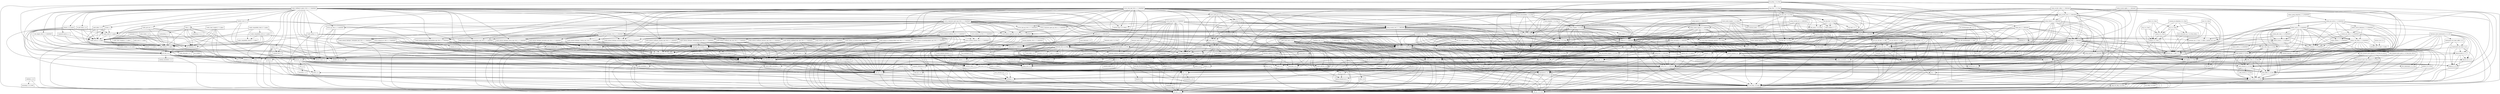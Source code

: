 digraph dependencies {
  node [shape = box, fontsize=10.0];
  ant_1_10_5 -> ant_launcher_1_10_5;
  ant_1_10_5 -> xml_apis_1_4_01;
  arjuna_5_9_1_Final -> artemis_journal_2_7_0_SNAPSHOT;
  arjuna_5_9_1_Final -> common_5_9_1_Final;
  arjuna_5_9_1_Final -> geronimo_jta_1_1_spec_1_1_1;
  arjuna_5_9_1_Final -> jboss_logging_3_3_2_Final;
  artemis_commons_2_7_0_SNAPSHOT -> commons_beanutils_1_9_3_redhat_1;
  artemis_commons_2_7_0_SNAPSHOT -> jboss_logging_3_3_2_Final;
  artemis_commons_2_7_0_SNAPSHOT -> jboss_logmanager_2_0_3_Final;
  artemis_commons_2_7_0_SNAPSHOT -> netty_buffer_4_1_32_Final;
  artemis_commons_2_7_0_SNAPSHOT -> netty_common_4_1_32_Final;
  artemis_commons_2_7_0_SNAPSHOT -> netty_handler_4_1_32_Final;
  artemis_commons_2_7_0_SNAPSHOT -> netty_transport_4_1_32_Final;
  artemis_core_client_2_7_0_SNAPSHOT -> artemis_commons_2_7_0_SNAPSHOT;
  artemis_core_client_2_7_0_SNAPSHOT -> geronimo_json_1_0_spec_1_0_alpha_1;
  artemis_core_client_2_7_0_SNAPSHOT -> geronimo_jta_1_1_spec_1_1_1;
  artemis_core_client_2_7_0_SNAPSHOT -> jboss_logging_3_3_2_Final;
  artemis_core_client_2_7_0_SNAPSHOT -> jgroups_3_6_13_Final;
  artemis_core_client_2_7_0_SNAPSHOT -> netty_buffer_4_1_32_Final;
  artemis_core_client_2_7_0_SNAPSHOT -> netty_codec_4_1_32_Final;
  artemis_core_client_2_7_0_SNAPSHOT -> netty_codec_http_4_1_32_Final;
  artemis_core_client_2_7_0_SNAPSHOT -> netty_common_4_1_32_Final;
  artemis_core_client_2_7_0_SNAPSHOT -> netty_handler_4_1_32_Final;
  artemis_core_client_2_7_0_SNAPSHOT -> netty_transport_4_1_32_Final;
  artemis_core_client_2_7_0_SNAPSHOT -> netty_transport_native_epoll_4_1_32_Final_linux_x86_64;
  artemis_core_client_2_7_0_SNAPSHOT -> netty_transport_native_kqueue_4_1_32_Final_osx_x86_64;
  artemis_core_client_2_7_0_SNAPSHOT -> xml_apis_1_4_01;
  artemis_jdbc_store_2_7_0_SNAPSHOT -> artemis_commons_2_7_0_SNAPSHOT;
  artemis_jdbc_store_2_7_0_SNAPSHOT -> artemis_core_client_2_7_0_SNAPSHOT;
  artemis_jdbc_store_2_7_0_SNAPSHOT -> artemis_journal_2_7_0_SNAPSHOT;
  artemis_jdbc_store_2_7_0_SNAPSHOT -> jboss_logging_3_3_2_Final;
  artemis_jdbc_store_2_7_0_SNAPSHOT -> postgresql_42_2_5;
  artemis_jms_client_2_7_0_SNAPSHOT -> artemis_commons_2_7_0_SNAPSHOT;
  artemis_jms_client_2_7_0_SNAPSHOT -> artemis_core_client_2_7_0_SNAPSHOT;
  artemis_jms_client_2_7_0_SNAPSHOT -> artemis_selector_2_7_0_SNAPSHOT;
  artemis_jms_client_2_7_0_SNAPSHOT -> geronimo_jms_2_0_spec_1_0_alpha_2_patched_auto_name;
  artemis_jms_client_2_7_0_SNAPSHOT -> geronimo_jta_1_1_spec_1_1_1;
  artemis_jms_client_2_7_0_SNAPSHOT -> jboss_logging_3_3_2_Final;
  artemis_jms_server_2_7_0_SNAPSHOT -> artemis_commons_2_7_0_SNAPSHOT;
  artemis_jms_server_2_7_0_SNAPSHOT -> artemis_core_client_2_7_0_SNAPSHOT;
  artemis_jms_server_2_7_0_SNAPSHOT -> artemis_jms_client_2_7_0_SNAPSHOT;
  artemis_jms_server_2_7_0_SNAPSHOT -> artemis_journal_2_7_0_SNAPSHOT;
  artemis_jms_server_2_7_0_SNAPSHOT -> artemis_server_2_7_0_SNAPSHOT;
  artemis_jms_server_2_7_0_SNAPSHOT -> artemis_service_extensions_2_7_0_SNAPSHOT;
  artemis_jms_server_2_7_0_SNAPSHOT -> geronimo_jms_2_0_spec_1_0_alpha_2_patched_auto_name;
  artemis_jms_server_2_7_0_SNAPSHOT -> geronimo_jta_1_1_spec_1_1_1;
  artemis_jms_server_2_7_0_SNAPSHOT -> jboss_logging_3_3_2_Final;
  artemis_jms_server_2_7_0_SNAPSHOT -> xml_apis_1_4_01;
  artemis_journal_2_7_0_SNAPSHOT -> artemis_commons_2_7_0_SNAPSHOT;
  artemis_journal_2_7_0_SNAPSHOT -> artemis_native_2_7_0_SNAPSHOT;
  artemis_journal_2_7_0_SNAPSHOT -> jboss_logging_3_3_2_Final;
  artemis_journal_2_7_0_SNAPSHOT -> netty_buffer_4_1_32_Final;
  artemis_journal_2_7_0_SNAPSHOT -> netty_common_4_1_32_Final;
  artemis_native_2_7_0_SNAPSHOT -> jboss_logging_3_3_2_Final;
  artemis_selector_2_7_0_SNAPSHOT -> artemis_commons_2_7_0_SNAPSHOT;
  artemis_selector_2_7_0_SNAPSHOT -> xml_apis_1_4_01;
  artemis_server_2_7_0_SNAPSHOT -> artemis_commons_2_7_0_SNAPSHOT;
  artemis_server_2_7_0_SNAPSHOT -> artemis_core_client_2_7_0_SNAPSHOT;
  artemis_server_2_7_0_SNAPSHOT -> artemis_jdbc_store_2_7_0_SNAPSHOT;
  artemis_server_2_7_0_SNAPSHOT -> artemis_journal_2_7_0_SNAPSHOT;
  artemis_server_2_7_0_SNAPSHOT -> artemis_selector_2_7_0_SNAPSHOT;
  artemis_server_2_7_0_SNAPSHOT -> commons_beanutils_1_9_3_redhat_1;
  artemis_server_2_7_0_SNAPSHOT -> geronimo_json_1_0_spec_1_0_alpha_1;
  artemis_server_2_7_0_SNAPSHOT -> geronimo_jta_1_1_spec_1_1_1;
  artemis_server_2_7_0_SNAPSHOT -> jboss_logging_3_3_2_Final;
  artemis_server_2_7_0_SNAPSHOT -> jboss_logmanager_2_0_3_Final;
  artemis_server_2_7_0_SNAPSHOT -> netty_buffer_4_1_32_Final;
  artemis_server_2_7_0_SNAPSHOT -> netty_codec_4_1_32_Final;
  artemis_server_2_7_0_SNAPSHOT -> netty_codec_http_4_1_32_Final;
  artemis_server_2_7_0_SNAPSHOT -> netty_common_4_1_32_Final;
  artemis_server_2_7_0_SNAPSHOT -> netty_handler_4_1_32_Final;
  artemis_server_2_7_0_SNAPSHOT -> netty_transport_4_1_32_Final;
  artemis_server_2_7_0_SNAPSHOT -> netty_transport_native_epoll_4_1_32_Final_linux_x86_64;
  artemis_server_2_7_0_SNAPSHOT -> netty_transport_native_kqueue_4_1_32_Final_osx_x86_64;
  artemis_server_2_7_0_SNAPSHOT -> xml_apis_1_4_01;
  artemis_service_extensions_2_7_0_SNAPSHOT -> artemis_commons_2_7_0_SNAPSHOT;
  artemis_service_extensions_2_7_0_SNAPSHOT -> artemis_core_client_2_7_0_SNAPSHOT;
  artemis_service_extensions_2_7_0_SNAPSHOT -> artemis_jms_client_2_7_0_SNAPSHOT;
  artemis_service_extensions_2_7_0_SNAPSHOT -> geronimo_jta_1_1_spec_1_1_1;
  artemis_service_extensions_2_7_0_SNAPSHOT -> jboss_logging_3_3_2_Final;
  artemis_service_extensions_2_7_0_SNAPSHOT -> xml_apis_1_4_01;
  artemis_spring_integration_2_7_0_SNAPSHOT -> artemis_jms_server_2_7_0_SNAPSHOT;
  artemis_spring_integration_2_7_0_SNAPSHOT -> artemis_server_2_7_0_SNAPSHOT;
  artemis_spring_integration_2_7_0_SNAPSHOT -> spring_beans_5_1_3_RELEASE;
  asm_analysis_7_0 -> asm_7_0;
  asm_analysis_7_0 -> asm_tree_7_0;
  asm_tree_7_0 -> asm_7_0;
  asm_util_7_0 -> asm_7_0;
  asm_util_7_0 -> asm_analysis_7_0;
  asm_util_7_0 -> asm_tree_7_0;
  aspectjweaver_1_9_2 -> jcl_over_slf4j_1_8_0_beta2;
  aspectjweaver_1_9_2 -> xml_apis_1_4_01;
  atmosphere_runtime_2_4_30_vaadin1 -> commons_pool2_2_6_1;
  atmosphere_runtime_2_4_30_vaadin1 -> javax_annotation_api_1_3_2;
  atmosphere_runtime_2_4_30_vaadin1 -> jaxb_api_2_4_0;
  atmosphere_runtime_2_4_30_vaadin1 -> json_20180813;
  atmosphere_runtime_2_4_30_vaadin1 -> vaadin_slf4j_jdk14_1_6_1;
  atmosphere_runtime_2_4_30_vaadin1 -> xml_apis_1_4_01;
  aws_java_sdk_cloudwatch_1_11_468 -> aws_java_sdk_core_1_11_468;
  aws_java_sdk_cloudwatch_1_11_468 -> jackson_databind_2_9_7;
  aws_java_sdk_cloudwatch_1_11_468 -> jcl_over_slf4j_1_8_0_beta2;
  aws_java_sdk_cloudwatch_1_11_468 -> jmespath_java_1_11_468;
  aws_java_sdk_cloudwatch_1_11_468 -> xml_apis_1_4_01;
  aws_java_sdk_core_1_11_468 -> httpclient_4_5_5;
  aws_java_sdk_core_1_11_468 -> httpcore_4_4_10;
  aws_java_sdk_core_1_11_468 -> ion_java_1_2_0;
  aws_java_sdk_core_1_11_468 -> jackson_annotations_2_9_0;
  aws_java_sdk_core_1_11_468 -> jackson_core_2_9_7;
  aws_java_sdk_core_1_11_468 -> jackson_databind_2_9_7;
  aws_java_sdk_core_1_11_468 -> jackson_dataformat_cbor_2_9_7;
  aws_java_sdk_core_1_11_468 -> jaxb_api_2_4_0;
  aws_java_sdk_core_1_11_468 -> jcl_over_slf4j_1_8_0_beta2;
  aws_java_sdk_core_1_11_468 -> joda_time_2_10_1;
  aws_java_sdk_core_1_11_468 -> xml_apis_1_4_01;
  aws_java_sdk_ec2_1_11_468 -> aws_java_sdk_core_1_11_468;
  aws_java_sdk_ec2_1_11_468 -> jackson_databind_2_9_7;
  aws_java_sdk_ec2_1_11_468 -> jcl_over_slf4j_1_8_0_beta2;
  aws_java_sdk_ec2_1_11_468 -> jmespath_java_1_11_468;
  aws_java_sdk_ec2_1_11_468 -> xml_apis_1_4_01;
  aws_java_sdk_logs_1_11_468 -> aws_java_sdk_core_1_11_468;
  aws_java_sdk_logs_1_11_468 -> jackson_annotations_2_9_0;
  aws_java_sdk_logs_1_11_468 -> jackson_core_2_9_7;
  aws_java_sdk_logs_1_11_468 -> jcl_over_slf4j_1_8_0_beta2;
  aws_java_sdk_secretsmanager_1_11_468 -> aws_java_sdk_core_1_11_468;
  aws_java_sdk_secretsmanager_1_11_468 -> jackson_core_2_9_7;
  aws_java_sdk_secretsmanager_1_11_468 -> jcl_over_slf4j_1_8_0_beta2;
  aws_secretsmanager_caching_java_1_0_0 -> aws_java_sdk_core_1_11_468;
  aws_secretsmanager_caching_java_1_0_0 -> aws_java_sdk_secretsmanager_1_11_468;
  aws_secretsmanager_jdbc_1_0_1 -> aws_java_sdk_core_1_11_468;
  aws_secretsmanager_jdbc_1_0_1 -> aws_java_sdk_secretsmanager_1_11_468;
  aws_secretsmanager_jdbc_1_0_1 -> aws_secretsmanager_caching_java_1_0_0;
  aws_secretsmanager_jdbc_1_0_1 -> jackson_databind_2_9_7;
  bcpkix_jdk15on_1_60 -> bcprov_jdk15on_1_60;
  bounce_0_18 -> xml_apis_1_4_01;
  cglib_3_2_10 -> ant_1_10_5;
  cglib_3_2_10 -> asm_7_0;
  citizen_intelligence_agency_2018_11_17_SNAPSHOT -> commons_beanutils_1_9_3_redhat_1;
  citizen_intelligence_agency_2018_11_17_SNAPSHOT -> commons_lang_2_6_0_redhat_7;
  citizen_intelligence_agency_2018_11_17_SNAPSHOT -> commons_lang3_3_8_1;
  citizen_intelligence_agency_2018_11_17_SNAPSHOT -> commons_text_1_6;
  citizen_intelligence_agency_2018_11_17_SNAPSHOT -> dcharts_2_0_0_hack23;
  citizen_intelligence_agency_2018_11_17_SNAPSHOT -> gantt_addon_1_0_4;
  citizen_intelligence_agency_2018_11_17_SNAPSHOT -> javax_annotation_api_1_3_2;
  citizen_intelligence_agency_2018_11_17_SNAPSHOT -> javax_persistence_api_2_2;
  citizen_intelligence_agency_2018_11_17_SNAPSHOT -> joda_time_2_10_1;
  citizen_intelligence_agency_2018_11_17_SNAPSHOT -> jsoup_1_11_3;
  citizen_intelligence_agency_2018_11_17_SNAPSHOT -> model_external_riksdagen_documentcontent_impl_2018_11_17_SNAPSHOT;
  citizen_intelligence_agency_2018_11_17_SNAPSHOT -> model_external_riksdagen_dokumentlista_impl_2018_11_17_SNAPSHOT;
  citizen_intelligence_agency_2018_11_17_SNAPSHOT -> model_external_riksdagen_dokumentstatus_impl_2018_11_17_SNAPSHOT;
  citizen_intelligence_agency_2018_11_17_SNAPSHOT -> model_external_riksdagen_person_impl_2018_11_17_SNAPSHOT;
  citizen_intelligence_agency_2018_11_17_SNAPSHOT -> model_external_worldbank_countries_impl_2018_11_17_SNAPSHOT;
  citizen_intelligence_agency_2018_11_17_SNAPSHOT -> model_external_worldbank_data_impl_2018_11_17_SNAPSHOT;
  citizen_intelligence_agency_2018_11_17_SNAPSHOT -> model_internal_application_user_impl_2018_11_17_SNAPSHOT;
  citizen_intelligence_agency_2018_11_17_SNAPSHOT -> qrcode_2_1;
  citizen_intelligence_agency_2018_11_17_SNAPSHOT -> responsive_layout_2_1_1;
  citizen_intelligence_agency_2018_11_17_SNAPSHOT -> service_api_2018_11_17_SNAPSHOT;
  citizen_intelligence_agency_2018_11_17_SNAPSHOT -> service_external_esv_2018_11_17_SNAPSHOT;
  citizen_intelligence_agency_2018_11_17_SNAPSHOT -> slf4j_api_1_8_0_beta2;
  citizen_intelligence_agency_2018_11_17_SNAPSHOT -> spring_aop_5_1_3_RELEASE;
  citizen_intelligence_agency_2018_11_17_SNAPSHOT -> spring_beans_5_1_3_RELEASE;
  citizen_intelligence_agency_2018_11_17_SNAPSHOT -> spring_context_5_1_3_RELEASE;
  citizen_intelligence_agency_2018_11_17_SNAPSHOT -> spring_security_core_5_1_2_RELEASE;
  citizen_intelligence_agency_2018_11_17_SNAPSHOT -> spring_security_web_5_1_2_RELEASE;
  citizen_intelligence_agency_2018_11_17_SNAPSHOT -> spring_tx_5_1_3_RELEASE;
  citizen_intelligence_agency_2018_11_17_SNAPSHOT -> spring_web_5_1_3_RELEASE;
  citizen_intelligence_agency_2018_11_17_SNAPSHOT -> statistics_card_0_3_2;
  citizen_intelligence_agency_2018_11_17_SNAPSHOT -> vaadin_grid_util_2_1_1;
  citizen_intelligence_agency_2018_11_17_SNAPSHOT -> vaadin_server_8_7_0_alpha1;
  citizen_intelligence_agency_2018_11_17_SNAPSHOT -> vaadin_shared_8_7_0_alpha1;
  citizen_intelligence_agency_2018_11_17_SNAPSHOT -> vaadin_spring_3_1_1;
  citizen_intelligence_agency_2018_11_17_SNAPSHOT -> web_widgets_2018_11_17_SNAPSHOT;
  citizen_intelligence_agency_2018_11_17_SNAPSHOT -> wt_pdf_viewer_1_0_6;
  citizen_intelligence_agency_2018_11_17_SNAPSHOT -> yauaa_5_7;
  classgraph_4_6_7 -> xml_apis_1_4_01;
  cloudwatchlogbackappender_1_11 -> aws_java_sdk_core_1_11_468;
  cloudwatchlogbackappender_1_11 -> aws_java_sdk_ec2_1_11_468;
  cloudwatchlogbackappender_1_11 -> aws_java_sdk_logs_1_11_468;
  cloudwatchlogbackappender_1_11 -> logback_classic_1_3_0_alpha4;
  cloudwatchlogbackappender_1_11 -> logback_core_1_3_0_alpha4;
  colt_2_1_4 -> concurrent_1_3_4;
  common_5_9_1_Final -> jboss_logging_3_3_2_Final;
  common_5_9_1_Final -> xml_apis_1_4_01;
  commons_beanutils_1_9_3_redhat_1 -> commons_collections_3_2_2_redhat_2;
  commons_beanutils_1_9_3_redhat_1 -> jcl_over_slf4j_1_8_0_beta2;
  commons_collections4_4_2 -> xml_apis_1_4_01;
  commons_dbcp2_2_5_0 -> commons_pool2_2_6_1;
  commons_dbcp2_2_5_0 -> geronimo_jta_1_1_spec_1_1_1;
  commons_dbcp2_2_5_0 -> jcl_over_slf4j_1_8_0_beta2;
  commons_pool2_2_6_1 -> cglib_3_2_10;
  commons_text_1_6 -> commons_lang3_3_8_1;
  commons_text_1_6 -> xml_apis_1_4_01;
  confirmdialog_3_1_1 -> vaadin_server_8_7_0_alpha1;
  confirmdialog_3_1_1 -> vaadin_shared_8_7_0_alpha1;
  core_1_1_2 -> arpack_combined_all_0_1;
  dcharts_2_0_0_hack23 -> commons_codec_1_11;
  dcharts_2_0_0_hack23 -> commons_lang3_3_8_1;
  dcharts_2_0_0_hack23 -> gwt_user_2_8_2;
  dcharts_2_0_0_hack23 -> vaadin_client_8_7_0_alpha1;
  dcharts_2_0_0_hack23 -> vaadin_server_8_7_0_alpha1;
  dcharts_2_0_0_hack23 -> vaadin_shared_8_7_0_alpha1;
  dom4j_2_1_1 -> jaxb_api_2_4_0;
  dom4j_2_1_1 -> xml_apis_1_4_01;
  drools_compiler_7_15_0_Final -> antlr_runtime_3_5_2;
  drools_compiler_7_15_0_Final -> drools_core_7_15_0_Final;
  drools_compiler_7_15_0_Final -> gwt_dev_2_8_2;
  drools_compiler_7_15_0_Final -> jaxb_api_2_4_0;
  drools_compiler_7_15_0_Final -> jaxb_xjc_2_4_0_b180830_0438;
  drools_compiler_7_15_0_Final -> kie_api_7_15_0_Final;
  drools_compiler_7_15_0_Final -> kie_internal_7_15_0_Final;
  drools_compiler_7_15_0_Final -> kie_soup_commons_7_15_0_Final;
  drools_compiler_7_15_0_Final -> kie_soup_maven_support_7_15_0_Final;
  drools_compiler_7_15_0_Final -> kie_soup_project_datamodel_commons_7_15_0_Final;
  drools_compiler_7_15_0_Final -> mvel2_2_4_3_Final;
  drools_compiler_7_15_0_Final -> protobuf_java_3_6_1;
  drools_compiler_7_15_0_Final -> slf4j_api_1_8_0_beta2;
  drools_compiler_7_15_0_Final -> xml_apis_1_4_01;
  drools_compiler_7_15_0_Final -> xstream_1_4_11_1;
  drools_core_7_15_0_Final -> commons_codec_1_11;
  drools_core_7_15_0_Final -> jaxb_api_2_4_0;
  drools_core_7_15_0_Final -> jaxb_xjc_2_4_0_b180830_0438;
  drools_core_7_15_0_Final -> kie_api_7_15_0_Final;
  drools_core_7_15_0_Final -> kie_internal_7_15_0_Final;
  drools_core_7_15_0_Final -> kie_soup_commons_7_15_0_Final;
  drools_core_7_15_0_Final -> kie_soup_project_datamodel_commons_7_15_0_Final;
  drools_core_7_15_0_Final -> mvel2_2_4_3_Final;
  drools_core_7_15_0_Final -> protobuf_java_3_6_1;
  drools_core_7_15_0_Final -> slf4j_api_1_8_0_beta2;
  drools_core_7_15_0_Final -> xml_apis_1_4_01;
  drools_core_7_15_0_Final -> xstream_1_4_11_1;
  drools_decisiontables_7_15_0_Final -> drools_compiler_7_15_0_Final;
  drools_decisiontables_7_15_0_Final -> drools_core_7_15_0_Final;
  drools_decisiontables_7_15_0_Final -> drools_templates_7_15_0_Final;
  drools_decisiontables_7_15_0_Final -> kie_api_7_15_0_Final;
  drools_decisiontables_7_15_0_Final -> kie_internal_7_15_0_Final;
  drools_decisiontables_7_15_0_Final -> poi_4_0_1;
  drools_decisiontables_7_15_0_Final -> poi_ooxml_4_0_1;
  drools_decisiontables_7_15_0_Final -> slf4j_api_1_8_0_beta2;
  drools_model_compiler_7_15_0_Final -> drlx_parser_7_15_0_Final;
  drools_model_compiler_7_15_0_Final -> drools_canonical_model_7_15_0_Final;
  drools_model_compiler_7_15_0_Final -> drools_compiler_7_15_0_Final;
  drools_model_compiler_7_15_0_Final -> drools_core_7_15_0_Final;
  drools_model_compiler_7_15_0_Final -> kie_api_7_15_0_Final;
  drools_model_compiler_7_15_0_Final -> kie_internal_7_15_0_Final;
  drools_model_compiler_7_15_0_Final -> kie_soup_maven_support_7_15_0_Final;
  drools_model_compiler_7_15_0_Final -> kie_soup_project_datamodel_commons_7_15_0_Final;
  drools_model_compiler_7_15_0_Final -> mvel2_2_4_3_Final;
  drools_model_compiler_7_15_0_Final -> slf4j_api_1_8_0_beta2;
  drools_templates_7_15_0_Final -> drools_compiler_7_15_0_Final;
  drools_templates_7_15_0_Final -> drools_core_7_15_0_Final;
  drools_templates_7_15_0_Final -> kie_api_7_15_0_Final;
  drools_templates_7_15_0_Final -> mvel2_2_4_3_Final;
  easybinder_0_5 -> gentyref_1_2_0_vaadin1;
  easybinder_0_5 -> javax_persistence_api_2_2;
  easybinder_0_5 -> vaadin_server_8_7_0_alpha1;
  easybinder_0_5 -> vaadin_shared_8_7_0_alpha1;
  easybinder_0_5 -> validation_api_2_0_1_Final;
  ehcache_3_6_2 -> cache_api_1_0_0;
  ehcache_3_6_2 -> jaxb_api_2_4_0;
  ehcache_3_6_2 -> slf4j_api_1_8_0_beta2;
  ehcache_3_6_2 -> xml_apis_1_4_01;
  elasticsearch_rest_client_5_6_8 -> httpasyncclient_4_1_2;
  elasticsearch_rest_client_5_6_8 -> httpclient_4_5_5;
  elasticsearch_rest_client_5_6_8 -> httpcore_4_4_10;
  elasticsearch_rest_client_5_6_8 -> httpcore_nio_4_4_5;
  elasticsearch_rest_client_5_6_8 -> jcl_over_slf4j_1_8_0_beta2;
  elasticsearch_rest_client_sniffer_5_6_8 -> elasticsearch_rest_client_5_6_8;
  elasticsearch_rest_client_sniffer_5_6_8 -> httpcore_4_4_10;
  elasticsearch_rest_client_sniffer_5_6_8 -> jackson_core_2_9_7;
  elasticsearch_rest_client_sniffer_5_6_8 -> jcl_over_slf4j_1_8_0_beta2;
  encrypt_properties_2018_11_17_SNAPSHOT -> bcprov_jdk15on_1_60;
  encrypt_properties_2018_11_17_SNAPSHOT -> jasypt_1_9_3_redhat_3;
  fluent_hc_4_5_5 -> httpclient_4_5_5;
  fluent_hc_4_5_5 -> httpcore_4_4_10;
  gantt_addon_1_0_4 -> gwt_user_2_8_2;
  gantt_addon_1_0_4 -> vaadin_client_8_7_0_alpha1;
  gantt_addon_1_0_4 -> vaadin_server_8_7_0_alpha1;
  gantt_addon_1_0_4 -> vaadin_shared_8_7_0_alpha1;
  geronimo_jms_2_0_spec_1_0_alpha_2_patched_auto_name -> geronimo_jta_1_1_spec_1_1_1;
  googleauth_1_2_0 -> commons_codec_1_11;
  googleauth_1_2_0 -> httpclient_4_5_5;
  guava_27_0_1_jre -> animal_sniffer_annotations_1_17;
  guava_27_0_1_jre -> checker_qual_2_5_2;
  guava_27_0_1_jre -> error_prone_annotations_2_2_0;
  guava_27_0_1_jre -> j2objc_annotations_1_1;
  guava_27_0_1_jre -> jsr305_3_0_2;
  gwt_dev_2_8_2 -> animal_sniffer_annotations_1_17;
  gwt_dev_2_8_2 -> ant_1_10_5;
  gwt_dev_2_8_2 -> asm_7_0;
  gwt_dev_2_8_2 -> colt_2_1_4;
  gwt_dev_2_8_2 -> gson_2_8_5;
  gwt_dev_2_8_2 -> j2objc_annotations_1_1;
  gwt_dev_2_8_2 -> jsr305_3_0_2;
  gwt_dev_2_8_2 -> xml_apis_1_4_01;
  gwt_elemental_2_8_2 -> gwt_user_2_8_2;
  gwt_user_2_8_2 -> asm_7_0;
  gwt_user_2_8_2 -> commons_io_2_6;
  gwt_user_2_8_2 -> gson_2_8_5;
  gwt_user_2_8_2 -> gwt_dev_2_8_2;
  gwt_user_2_8_2 -> icu4j_63_1;
  gwt_user_2_8_2 -> jcl_over_slf4j_1_8_0_beta2;
  gwt_user_2_8_2 -> jsinterop_annotations_1_0_2;
  gwt_user_2_8_2 -> jsr305_3_0_2;
  gwt_user_2_8_2 -> sac_1_3;
  gwt_user_2_8_2 -> validation_api_2_0_1_Final;
  gwt_user_2_8_2 -> xml_apis_1_4_01;
  hibernate_commons_annotations_5_1_0_Final -> jboss_logging_3_3_2_Final;
  hibernate_core_5_4_0_Final -> ant_1_10_5;
  hibernate_core_5_4_0_Final -> antlr_2_7_7_redhat_7;
  hibernate_core_5_4_0_Final -> byte_buddy_1_9_5;
  hibernate_core_5_4_0_Final -> classmate_1_4_0;
  hibernate_core_5_4_0_Final -> dom4j_2_1_1;
  hibernate_core_5_4_0_Final -> geronimo_jta_1_1_spec_1_1_1;
  hibernate_core_5_4_0_Final -> hibernate_commons_annotations_5_1_0_Final;
  hibernate_core_5_4_0_Final -> jandex_2_1_0_Beta3;
  hibernate_core_5_4_0_Final -> javassist_3_24_1_GA;
  hibernate_core_5_4_0_Final -> javax_persistence_api_2_2;
  hibernate_core_5_4_0_Final -> jaxb_api_2_4_0;
  hibernate_core_5_4_0_Final -> jboss_logging_3_3_2_Final;
  hibernate_core_5_4_0_Final -> validation_api_2_0_1_Final;
  hibernate_core_5_4_0_Final -> xml_apis_1_4_01;
  hibernate_jcache_5_4_0_Final -> cache_api_1_0_0;
  hibernate_jcache_5_4_0_Final -> hibernate_core_5_4_0_Final;
  hibernate_search_elasticsearch_5_11_0_CR1 -> elasticsearch_rest_client_5_6_8;
  hibernate_search_elasticsearch_5_11_0_CR1 -> elasticsearch_rest_client_sniffer_5_6_8;
  hibernate_search_elasticsearch_5_11_0_CR1 -> gson_2_8_5;
  hibernate_search_elasticsearch_5_11_0_CR1 -> hibernate_search_engine_5_11_0_CR1;
  hibernate_search_elasticsearch_5_11_0_CR1 -> httpasyncclient_4_1_2;
  hibernate_search_elasticsearch_5_11_0_CR1 -> httpclient_4_5_5;
  hibernate_search_elasticsearch_5_11_0_CR1 -> httpcore_4_4_10;
  hibernate_search_elasticsearch_5_11_0_CR1 -> httpcore_nio_4_4_5;
  hibernate_search_elasticsearch_5_11_0_CR1 -> jboss_logging_3_3_2_Final;
  hibernate_search_elasticsearch_5_11_0_CR1 -> lucene_analyzers_common_5_5_5;
  hibernate_search_elasticsearch_5_11_0_CR1 -> lucene_core_5_5_5;
  hibernate_search_elasticsearch_5_11_0_CR1 -> lucene_facet_5_5_5;
  hibernate_search_engine_5_11_0_CR1 -> geronimo_jta_1_1_spec_1_1_1;
  hibernate_search_engine_5_11_0_CR1 -> hibernate_commons_annotations_5_1_0_Final;
  hibernate_search_engine_5_11_0_CR1 -> jboss_logging_3_3_2_Final;
  hibernate_search_engine_5_11_0_CR1 -> lucene_analyzers_common_5_5_5;
  hibernate_search_engine_5_11_0_CR1 -> lucene_core_5_5_5;
  hibernate_search_engine_5_11_0_CR1 -> lucene_facet_5_5_5;
  hibernate_search_engine_5_11_0_CR1 -> lucene_misc_5_5_5;
  hibernate_search_engine_5_11_0_CR1 -> lucene_queries_5_5_5;
  hibernate_search_engine_5_11_0_CR1 -> lucene_queryparser_5_5_5;
  hibernate_search_engine_5_11_0_CR1 -> xml_apis_1_4_01;
  hibernate_search_orm_5_11_0_CR1 -> geronimo_jta_1_1_spec_1_1_1;
  hibernate_search_orm_5_11_0_CR1 -> hibernate_commons_annotations_5_1_0_Final;
  hibernate_search_orm_5_11_0_CR1 -> hibernate_core_5_4_0_Final;
  hibernate_search_orm_5_11_0_CR1 -> hibernate_search_engine_5_11_0_CR1;
  hibernate_search_orm_5_11_0_CR1 -> javax_persistence_api_2_2;
  hibernate_search_orm_5_11_0_CR1 -> lucene_core_5_5_5;
  hibernate_validator_6_1_0_Alpha1 -> classmate_1_4_0;
  hibernate_validator_6_1_0_Alpha1 -> javax_persistence_api_2_2;
  hibernate_validator_6_1_0_Alpha1 -> jboss_logging_3_3_2_Final;
  hibernate_validator_6_1_0_Alpha1 -> joda_time_2_10_1;
  hibernate_validator_6_1_0_Alpha1 -> jsoup_1_11_3;
  hibernate_validator_6_1_0_Alpha1 -> validation_api_2_0_1_Final;
  hibernate_validator_6_1_0_Alpha1 -> xml_apis_1_4_01;
  httpasyncclient_4_1_2 -> httpclient_4_5_5;
  httpasyncclient_4_1_2 -> httpcore_4_4_10;
  httpasyncclient_4_1_2 -> httpcore_nio_4_4_5;
  httpasyncclient_4_1_2 -> jcl_over_slf4j_1_8_0_beta2;
  httpclient_4_5_5 -> commons_codec_1_11;
  httpclient_4_5_5 -> httpcore_4_4_10;
  httpclient_4_5_5 -> jcl_over_slf4j_1_8_0_beta2;
  httpcore_nio_4_4_5 -> httpcore_4_4_10;
  hyperjaxb3_ejb_roundtrip_0_6_2 -> commons_io_2_6;
  hyperjaxb3_ejb_roundtrip_0_6_2 -> commons_lang3_3_8_1;
  hyperjaxb3_ejb_roundtrip_0_6_2 -> hyperjaxb3_ejb_runtime_0_6_2;
  hyperjaxb3_ejb_roundtrip_0_6_2 -> javax_persistence_api_2_2;
  hyperjaxb3_ejb_roundtrip_0_6_2 -> jaxb_api_2_4_0;
  hyperjaxb3_ejb_roundtrip_0_6_2 -> jaxb2_basics_runtime_0_12_0;
  hyperjaxb3_ejb_roundtrip_0_6_2 -> jaxb2_basics_testing_0_10_0;
  hyperjaxb3_ejb_roundtrip_0_6_2 -> jcl_over_slf4j_1_8_0_beta2;
  hyperjaxb3_ejb_roundtrip_0_6_2 -> xml_apis_1_4_01;
  hyperjaxb3_ejb_runtime_0_6_2 -> commons_lang3_3_8_1;
  hyperjaxb3_ejb_runtime_0_6_2 -> javax_persistence_api_2_2;
  hyperjaxb3_ejb_runtime_0_6_2 -> jaxb_api_2_4_0;
  hyperjaxb3_ejb_runtime_0_6_2 -> xml_apis_1_4_01;
  icu4j_63_1 -> xml_apis_1_4_01;
  jackson_databind_2_9_7 -> jackson_annotations_2_9_0;
  jackson_databind_2_9_7 -> jackson_core_2_9_7;
  jackson_databind_2_9_7 -> xml_apis_1_4_01;
  jackson_dataformat_cbor_2_9_7 -> jackson_core_2_9_7;
  jackson_datatype_jdk8_2_9_7 -> jackson_core_2_9_7;
  jackson_datatype_jdk8_2_9_7 -> jackson_databind_2_9_7;
  jandex_2_1_0_Beta3 -> ant_1_10_5;
  jasypt_1_9_3_redhat_3 -> icu4j_63_1;
  jasypt_hibernate4_1_9_2 -> hibernate_core_5_4_0_Final;
  jasypt_hibernate4_1_9_2 -> jasypt_1_9_3_redhat_3;
  jasypt_spring31_1_9_3_redhat_3 -> jasypt_1_9_3_redhat_3;
  jasypt_spring31_1_9_3_redhat_3 -> spring_beans_5_1_3_RELEASE;
  jasypt_spring31_1_9_3_redhat_3 -> spring_context_5_1_3_RELEASE;
  jasypt_spring31_1_9_3_redhat_3 -> spring_core_5_1_3_RELEASE;
  jasypt_spring31_1_9_3_redhat_3 -> xml_apis_1_4_01;
  java_cup_11b_2015_03_26 -> ant_1_10_5;
  javamelody_core_1_75_0 -> activation_1_1;
  javamelody_core_1_75_0 -> aws_java_sdk_cloudwatch_1_11_468;
  javamelody_core_1_75_0 -> commons_dbcp2_2_5_0;
  javamelody_core_1_75_0 -> javax_interceptor_api_1_2;
  javamelody_core_1_75_0 -> javax_mail_1_6_2;
  javamelody_core_1_75_0 -> javax_persistence_api_2_2;
  javamelody_core_1_75_0 -> jrobin_1_6_0;
  javamelody_core_1_75_0 -> log4j_over_slf4j_1_8_0_beta2;
  javamelody_core_1_75_0 -> logback_classic_1_3_0_alpha4;
  javamelody_core_1_75_0 -> logback_core_1_3_0_alpha4;
  javamelody_core_1_75_0 -> openpdf_1_2_7;
  javamelody_core_1_75_0 -> quartz_2_3_0;
  javamelody_core_1_75_0 -> slf4j_api_1_8_0_beta2;
  javamelody_core_1_75_0 -> spring_aop_5_1_3_RELEASE;
  javamelody_core_1_75_0 -> spring_beans_5_1_3_RELEASE;
  javamelody_core_1_75_0 -> spring_context_5_1_3_RELEASE;
  javamelody_core_1_75_0 -> spring_core_5_1_3_RELEASE;
  javamelody_core_1_75_0 -> spring_web_5_1_3_RELEASE;
  javamelody_core_1_75_0 -> xml_apis_1_4_01;
  javamelody_core_1_75_0 -> xstream_1_4_11_1;
  javax_activation_api_1_2_0 -> activation_1_1;
  javax_mail_1_6_2 -> activation_1_1;
  javax_mail_1_6_2 -> xml_apis_1_4_01;
  javers_core_5_0_1 -> classgraph_4_6_7;
  javers_core_5_0_1 -> gson_2_8_5;
  javers_core_5_0_1 -> guava_27_0_1_jre;
  javers_core_5_0_1 -> joda_time_2_10_1;
  javers_core_5_0_1 -> picocontainer_2_15;
  javers_core_5_0_1 -> slf4j_api_1_8_0_beta2;
  javers_persistence_sql_5_0_1 -> guava_27_0_1_jre;
  javers_persistence_sql_5_0_1 -> javers_core_5_0_1;
  javers_persistence_sql_5_0_1 -> polyjdbc_0_7_3;
  javers_persistence_sql_5_0_1 -> slf4j_api_1_8_0_beta2;
  javers_spring_5_0_1 -> aspectjweaver_1_9_2;
  javers_spring_5_0_1 -> javers_core_5_0_1;
  javers_spring_5_0_1 -> spring_security_core_5_1_2_RELEASE;
  javers_spring_jpa_5_0_1 -> aspectjweaver_1_9_2;
  javers_spring_jpa_5_0_1 -> hibernate_core_5_4_0_Final;
  javers_spring_jpa_5_0_1 -> javax_annotation_api_1_3_2;
  javers_spring_jpa_5_0_1 -> javax_persistence_api_2_2;
  javers_spring_jpa_5_0_1 -> javers_core_5_0_1;
  javers_spring_jpa_5_0_1 -> javers_persistence_sql_5_0_1;
  javers_spring_jpa_5_0_1 -> javers_spring_5_0_1;
  javers_spring_jpa_5_0_1 -> jboss_transaction_api_1_2_spec_1_1_1_Final;
  javers_spring_jpa_5_0_1 -> slf4j_api_1_8_0_beta2;
  javers_spring_jpa_5_0_1 -> spring_tx_5_1_3_RELEASE;
  jaxb_api_2_4_0 -> activation_1_1;
  jaxb_api_2_4_0 -> xml_apis_1_4_01;
  jaxb_core_2_3_0_1 -> activation_1_1;
  jaxb_core_2_3_0_1 -> jaxb_api_2_4_0;
  jaxb_core_2_3_0_1 -> xml_apis_1_4_01;
  jaxb_impl_2_4_0_b180830_0438 -> activation_1_1;
  jaxb_impl_2_4_0_b180830_0438 -> jaxb_api_2_4_0;
  jaxb_impl_2_4_0_b180830_0438 -> jaxb_core_2_3_0_1;
  jaxb_impl_2_4_0_b180830_0438 -> xml_apis_1_4_01;
  jaxb_xjc_2_4_0_b180830_0438 -> activation_1_1;
  jaxb_xjc_2_4_0_b180830_0438 -> ant_1_10_5;
  jaxb_xjc_2_4_0_b180830_0438 -> jaxb_api_2_4_0;
  jaxb_xjc_2_4_0_b180830_0438 -> jaxb_core_2_3_0_1;
  jaxb_xjc_2_4_0_b180830_0438 -> xml_apis_1_4_01;
  jaxb2_basics_runtime_0_12_0 -> activation_1_1;
  jaxb2_basics_runtime_0_12_0 -> jaxb_api_2_4_0;
  jaxb2_basics_runtime_0_12_0 -> jaxb_core_2_3_0_1;
  jaxb2_basics_runtime_0_12_0 -> xml_apis_1_4_01;
  jaxb2_basics_testing_0_10_0 -> commons_io_2_6;
  jaxb2_basics_testing_0_10_0 -> jaxb_api_2_4_0;
  jaxb2_basics_testing_0_10_0 -> jaxb2_basics_runtime_0_12_0;
  jaxb2_basics_testing_0_10_0 -> jcl_over_slf4j_1_8_0_beta2;
  jaxb2_basics_testing_0_10_0 -> xml_apis_1_4_01;
  jaxb2_basics_tools_0_10_0 -> commons_beanutils_1_9_3_redhat_1;
  jaxb2_basics_tools_0_10_0 -> commons_lang3_3_8_1;
  jaxb2_basics_tools_0_10_0 -> jaxb_api_2_4_0;
  jaxb2_basics_tools_0_10_0 -> jaxb_core_2_3_0_1;
  jaxb2_basics_tools_0_10_0 -> jaxb_xjc_2_4_0_b180830_0438;
  jaxb2_basics_tools_0_10_0 -> jaxb2_basics_runtime_0_12_0;
  jaxb2_basics_tools_0_10_0 -> jcl_over_slf4j_1_8_0_beta2;
  jaxb2_basics_tools_0_10_0 -> spring_beans_5_1_3_RELEASE;
  jaxb2_basics_tools_0_10_0 -> spring_context_5_1_3_RELEASE;
  jaxb2_basics_tools_0_10_0 -> xml_apis_1_4_01;
  jboss_logging_3_3_2_Final -> jboss_logmanager_2_0_3_Final;
  jboss_logging_3_3_2_Final -> log4j_over_slf4j_1_8_0_beta2;
  jboss_logging_3_3_2_Final -> slf4j_api_1_8_0_beta2;
  jboss_transaction_api_1_2_spec_1_1_1_Final -> geronimo_jta_1_1_spec_1_1_1;
  jboss_transaction_api_1_2_spec_1_1_1_Final -> javax_interceptor_api_1_2;
  jboss_transaction_spi_7_6_0_Final_redhat_1 -> geronimo_jta_1_1_spec_1_1_1;
  jboss_transaction_spi_7_6_0_Final_redhat_1 -> jboss_logging_3_3_2_Final;
  jbpm_flow_7_15_0_Final -> commons_lang3_3_8_1;
  jbpm_flow_7_15_0_Final -> drools_core_7_15_0_Final;
  jbpm_flow_7_15_0_Final -> jaxb_api_2_4_0;
  jbpm_flow_7_15_0_Final -> kie_api_7_15_0_Final;
  jbpm_flow_7_15_0_Final -> kie_dmn_api_7_15_0_Final;
  jbpm_flow_7_15_0_Final -> kie_dmn_core_7_15_0_Final;
  jbpm_flow_7_15_0_Final -> kie_dmn_feel_7_15_0_Final;
  jbpm_flow_7_15_0_Final -> kie_internal_7_15_0_Final;
  jbpm_flow_7_15_0_Final -> kie_soup_commons_7_15_0_Final;
  jbpm_flow_7_15_0_Final -> kie_soup_project_datamodel_commons_7_15_0_Final;
  jbpm_flow_7_15_0_Final -> mvel2_2_4_3_Final;
  jbpm_flow_7_15_0_Final -> protobuf_java_3_6_1;
  jbpm_flow_7_15_0_Final -> quartz_2_3_0;
  jbpm_flow_7_15_0_Final -> slf4j_api_1_8_0_beta2;
  jbpm_flow_7_15_0_Final -> xml_apis_1_4_01;
  jbpm_flow_7_15_0_Final -> xstream_1_4_11_1;
  jcl_over_slf4j_1_8_0_beta2 -> slf4j_api_1_8_0_beta2;
  jdbc_5_9_1_Final -> arjuna_5_9_1_Final;
  jdbc_5_9_1_Final -> common_5_9_1_Final;
  jdbc_5_9_1_Final -> geronimo_jta_1_1_spec_1_1_1;
  jdbc_5_9_1_Final -> jboss_logging_3_3_2_Final;
  jdbc_5_9_1_Final -> jta_5_9_1_Final;
  jdom2_2_0_6 -> xml_apis_1_4_01;
  jgroups_3_6_13_Final -> jaxb_api_2_4_0;
  jgroups_3_6_13_Final -> xml_apis_1_4_01;
  jmespath_java_1_11_468 -> jackson_databind_2_9_7;
  jms_5_9_1_Final -> geronimo_jms_2_0_spec_1_0_alpha_2_patched_auto_name;
  jms_5_9_1_Final -> geronimo_jta_1_1_spec_1_1_1;
  jms_5_9_1_Final -> jboss_logging_3_3_2_Final;
  jms_5_9_1_Final -> jta_5_9_1_Final;
  jna_platform_5_1_0 -> jna_5_1_0;
  johnzon_core_0_9_5 -> geronimo_json_1_0_spec_1_0_alpha_1;
  jrobin_1_6_0 -> xml_apis_1_4_01;
  jsoup_1_11_3 -> xml_apis_1_4_01;
  jta_5_9_1_Final -> arjuna_5_9_1_Final;
  jta_5_9_1_Final -> common_5_9_1_Final;
  jta_5_9_1_Final -> geronimo_jta_1_1_spec_1_1_1;
  jta_5_9_1_Final -> jboss_logging_3_3_2_Final;
  jta_5_9_1_Final -> jboss_transaction_spi_7_6_0_Final_redhat_1;
  jul_to_slf4j_1_8_0_beta2 -> slf4j_api_1_8_0_beta2;
  kie_api_7_15_0_Final -> jaxb_api_2_4_0;
  kie_api_7_15_0_Final -> kie_soup_maven_support_7_15_0_Final;
  kie_api_7_15_0_Final -> slf4j_api_1_8_0_beta2;
  kie_dmn_api_7_15_0_Final -> kie_api_7_15_0_Final;
  kie_dmn_api_7_15_0_Final -> kie_dmn_model_7_15_0_Final;
  kie_dmn_api_7_15_0_Final -> xstream_1_4_11_1;
  kie_dmn_backend_7_15_0_Final -> kie_dmn_api_7_15_0_Final;
  kie_dmn_backend_7_15_0_Final -> kie_dmn_model_7_15_0_Final;
  kie_dmn_backend_7_15_0_Final -> kie_soup_commons_7_15_0_Final;
  kie_dmn_backend_7_15_0_Final -> slf4j_api_1_8_0_beta2;
  kie_dmn_backend_7_15_0_Final -> xml_apis_1_4_01;
  kie_dmn_backend_7_15_0_Final -> xstream_1_4_11_1;
  kie_dmn_core_7_15_0_Final -> antlr4_runtime_4_7_1;
  kie_dmn_core_7_15_0_Final -> drlx_parser_7_15_0_Final;
  kie_dmn_core_7_15_0_Final -> drools_canonical_model_7_15_0_Final;
  kie_dmn_core_7_15_0_Final -> drools_compiler_7_15_0_Final;
  kie_dmn_core_7_15_0_Final -> drools_core_7_15_0_Final;
  kie_dmn_core_7_15_0_Final -> drools_model_compiler_7_15_0_Final;
  kie_dmn_core_7_15_0_Final -> kie_api_7_15_0_Final;
  kie_dmn_core_7_15_0_Final -> kie_dmn_api_7_15_0_Final;
  kie_dmn_core_7_15_0_Final -> kie_dmn_backend_7_15_0_Final;
  kie_dmn_core_7_15_0_Final -> kie_dmn_feel_7_15_0_Final;
  kie_dmn_core_7_15_0_Final -> kie_dmn_model_7_15_0_Final;
  kie_dmn_core_7_15_0_Final -> kie_internal_7_15_0_Final;
  kie_dmn_core_7_15_0_Final -> slf4j_api_1_8_0_beta2;
  kie_dmn_core_7_15_0_Final -> xml_apis_1_4_01;
  kie_dmn_feel_7_15_0_Final -> antlr4_runtime_4_7_1;
  kie_dmn_feel_7_15_0_Final -> big_math_2_0_1;
  kie_dmn_feel_7_15_0_Final -> drlx_parser_7_15_0_Final;
  kie_dmn_feel_7_15_0_Final -> drools_compiler_7_15_0_Final;
  kie_dmn_feel_7_15_0_Final -> kie_dmn_api_7_15_0_Final;
  kie_dmn_feel_7_15_0_Final -> kie_internal_7_15_0_Final;
  kie_dmn_feel_7_15_0_Final -> slf4j_api_1_8_0_beta2;
  kie_dmn_model_7_15_0_Final -> xml_apis_1_4_01;
  kie_internal_7_15_0_Final -> jaxb_api_2_4_0;
  kie_internal_7_15_0_Final -> jaxb_xjc_2_4_0_b180830_0438;
  kie_internal_7_15_0_Final -> kie_api_7_15_0_Final;
  kie_internal_7_15_0_Final -> slf4j_api_1_8_0_beta2;
  kie_internal_7_15_0_Final -> xstream_1_4_11_1;
  kie_soup_commons_7_15_0_Final -> xstream_1_4_11_1;
  kie_soup_maven_support_7_15_0_Final -> slf4j_api_1_8_0_beta2;
  kie_soup_maven_support_7_15_0_Final -> xml_apis_1_4_01;
  kie_soup_project_datamodel_api_7_15_0_Final -> kie_soup_commons_7_15_0_Final;
  kie_soup_project_datamodel_commons_7_15_0_Final -> kie_soup_project_datamodel_api_7_15_0_Final;
  kie_soup_project_datamodel_commons_7_15_0_Final -> mvel2_2_4_3_Final;
  kie_spring_7_15_0_Final -> drools_compiler_7_15_0_Final;
  kie_spring_7_15_0_Final -> drools_core_7_15_0_Final;
  kie_spring_7_15_0_Final -> javax_persistence_api_2_2;
  kie_spring_7_15_0_Final -> jbpm_flow_7_15_0_Final;
  kie_spring_7_15_0_Final -> kie_api_7_15_0_Final;
  kie_spring_7_15_0_Final -> kie_internal_7_15_0_Final;
  kie_spring_7_15_0_Final -> slf4j_api_1_8_0_beta2;
  kie_spring_7_15_0_Final -> spring_beans_5_1_3_RELEASE;
  kie_spring_7_15_0_Final -> spring_context_5_1_3_RELEASE;
  kie_spring_7_15_0_Final -> spring_core_5_1_3_RELEASE;
  kie_spring_7_15_0_Final -> spring_orm_5_1_3_RELEASE;
  kie_spring_7_15_0_Final -> spring_tx_5_1_3_RELEASE;
  kie_spring_7_15_0_Final -> xml_apis_1_4_01;
  kinesis_logback_appender_1_4_3 -> aws_java_sdk_core_1_11_468;
  kinesis_logback_appender_1_4_3 -> logback_core_1_3_0_alpha4;
  liquibase_core_3_6_2 -> ant_1_10_5;
  liquibase_core_3_6_2 -> logback_classic_1_3_0_alpha4;
  liquibase_core_3_6_2 -> logback_core_1_3_0_alpha4;
  liquibase_core_3_6_2 -> slf4j_api_1_8_0_beta2;
  liquibase_core_3_6_2 -> snakeyaml_1_23;
  liquibase_core_3_6_2 -> spring_beans_5_1_3_RELEASE;
  liquibase_core_3_6_2 -> spring_context_5_1_3_RELEASE;
  liquibase_core_3_6_2 -> spring_core_5_1_3_RELEASE;
  liquibase_core_3_6_2 -> xml_apis_1_4_01;
  log4j_over_slf4j_1_8_0_beta2 -> slf4j_api_1_8_0_beta2;
  log4j_over_slf4j_1_8_0_beta2 -> xml_apis_1_4_01;
  logback_awslogs_appender_1_1_1 -> aws_java_sdk_core_1_11_468;
  logback_awslogs_appender_1_1_1 -> aws_java_sdk_logs_1_11_468;
  logback_awslogs_appender_1_1_1 -> logback_classic_1_3_0_alpha4;
  logback_awslogs_appender_1_1_1 -> logback_core_1_3_0_alpha4;
  logback_classic_1_3_0_alpha4 -> logback_core_1_3_0_alpha4;
  logback_classic_1_3_0_alpha4 -> slf4j_api_1_8_0_beta2;
  logback_classic_1_3_0_alpha4 -> xml_apis_1_4_01;
  logback_core_1_3_0_alpha4 -> javax_mail_1_6_2;
  logback_core_1_3_0_alpha4 -> xml_apis_1_4_01;
  logback_elasticsearch_appender_1_6 -> aws_java_sdk_core_1_11_468;
  logback_elasticsearch_appender_1_6 -> jackson_core_2_9_7;
  logback_elasticsearch_appender_1_6 -> logback_classic_1_3_0_alpha4;
  logback_elasticsearch_appender_1_6 -> logback_core_1_3_0_alpha4;
  logback_elasticsearch_appender_1_6 -> slf4j_api_1_8_0_beta2;
  lucene_analyzers_common_5_5_5 -> lucene_core_5_5_5;
  lucene_analyzers_common_5_5_5 -> xml_apis_1_4_01;
  lucene_analyzers_phonetic_5_5_5 -> commons_codec_1_11;
  lucene_analyzers_phonetic_5_5_5 -> lucene_analyzers_common_5_5_5;
  lucene_analyzers_phonetic_5_5_5 -> lucene_core_5_5_5;
  lucene_backward_codecs_5_5_5 -> lucene_core_5_5_5;
  lucene_facet_5_5_5 -> lucene_core_5_5_5;
  lucene_facet_5_5_5 -> lucene_queries_5_5_5;
  lucene_misc_5_5_5 -> lucene_core_5_5_5;
  lucene_queries_5_5_5 -> lucene_core_5_5_5;
  lucene_queryparser_5_5_5 -> lucene_core_5_5_5;
  lucene_queryparser_5_5_5 -> lucene_queries_5_5_5;
  lucene_queryparser_5_5_5 -> lucene_sandbox_5_5_5;
  lucene_queryparser_5_5_5 -> xml_apis_1_4_01;
  lucene_sandbox_5_5_5 -> lucene_core_5_5_5;
  model_common_impl_2018_11_17_SNAPSHOT -> commons_lang3_3_8_1;
  model_common_impl_2018_11_17_SNAPSHOT -> jaxb_api_2_4_0;
  model_common_impl_2018_11_17_SNAPSHOT -> model_common_api_2018_11_17_SNAPSHOT;
  model_common_impl_2018_11_17_SNAPSHOT -> slf4j_api_1_8_0_beta2;
  model_external_riksdagen_documentcontent_impl_2018_11_17_SNAPSHOT -> hyperjaxb3_ejb_roundtrip_0_6_2;
  model_external_riksdagen_documentcontent_impl_2018_11_17_SNAPSHOT -> javax_persistence_api_2_2;
  model_external_riksdagen_documentcontent_impl_2018_11_17_SNAPSHOT -> jaxb_api_2_4_0;
  model_external_riksdagen_documentcontent_impl_2018_11_17_SNAPSHOT -> jaxb2_basics_runtime_0_12_0;
  model_external_riksdagen_documentcontent_impl_2018_11_17_SNAPSHOT -> model_common_api_2018_11_17_SNAPSHOT;
  model_external_riksdagen_documentcontent_impl_2018_11_17_SNAPSHOT -> xml_apis_1_4_01;
  model_external_riksdagen_dokumentlista_impl_2018_11_17_SNAPSHOT -> hyperjaxb3_ejb_roundtrip_0_6_2;
  model_external_riksdagen_dokumentlista_impl_2018_11_17_SNAPSHOT -> javax_persistence_api_2_2;
  model_external_riksdagen_dokumentlista_impl_2018_11_17_SNAPSHOT -> jaxb_api_2_4_0;
  model_external_riksdagen_dokumentlista_impl_2018_11_17_SNAPSHOT -> jaxb2_basics_runtime_0_12_0;
  model_external_riksdagen_dokumentlista_impl_2018_11_17_SNAPSHOT -> model_common_api_2018_11_17_SNAPSHOT;
  model_external_riksdagen_dokumentlista_impl_2018_11_17_SNAPSHOT -> xml_apis_1_4_01;
  model_external_riksdagen_dokumentstatus_impl_2018_11_17_SNAPSHOT -> hyperjaxb3_ejb_roundtrip_0_6_2;
  model_external_riksdagen_dokumentstatus_impl_2018_11_17_SNAPSHOT -> javax_persistence_api_2_2;
  model_external_riksdagen_dokumentstatus_impl_2018_11_17_SNAPSHOT -> jaxb_api_2_4_0;
  model_external_riksdagen_dokumentstatus_impl_2018_11_17_SNAPSHOT -> jaxb2_basics_runtime_0_12_0;
  model_external_riksdagen_dokumentstatus_impl_2018_11_17_SNAPSHOT -> model_common_api_2018_11_17_SNAPSHOT;
  model_external_riksdagen_dokumentstatus_impl_2018_11_17_SNAPSHOT -> model_common_impl_2018_11_17_SNAPSHOT;
  model_external_riksdagen_dokumentstatus_impl_2018_11_17_SNAPSHOT -> xml_apis_1_4_01;
  model_external_riksdagen_person_impl_2018_11_17_SNAPSHOT -> hyperjaxb3_ejb_roundtrip_0_6_2;
  model_external_riksdagen_person_impl_2018_11_17_SNAPSHOT -> javax_persistence_api_2_2;
  model_external_riksdagen_person_impl_2018_11_17_SNAPSHOT -> jaxb_api_2_4_0;
  model_external_riksdagen_person_impl_2018_11_17_SNAPSHOT -> jaxb2_basics_runtime_0_12_0;
  model_external_riksdagen_person_impl_2018_11_17_SNAPSHOT -> model_common_api_2018_11_17_SNAPSHOT;
  model_external_riksdagen_person_impl_2018_11_17_SNAPSHOT -> model_common_impl_2018_11_17_SNAPSHOT;
  model_external_riksdagen_person_impl_2018_11_17_SNAPSHOT -> xml_apis_1_4_01;
  model_external_riksdagen_personlista_impl_2018_11_17_SNAPSHOT -> hyperjaxb3_ejb_roundtrip_0_6_2;
  model_external_riksdagen_personlista_impl_2018_11_17_SNAPSHOT -> javax_persistence_api_2_2;
  model_external_riksdagen_personlista_impl_2018_11_17_SNAPSHOT -> jaxb_api_2_4_0;
  model_external_riksdagen_personlista_impl_2018_11_17_SNAPSHOT -> jaxb2_basics_runtime_0_12_0;
  model_external_riksdagen_personlista_impl_2018_11_17_SNAPSHOT -> model_common_api_2018_11_17_SNAPSHOT;
  model_external_riksdagen_personlista_impl_2018_11_17_SNAPSHOT -> model_common_impl_2018_11_17_SNAPSHOT;
  model_external_riksdagen_personlista_impl_2018_11_17_SNAPSHOT -> xml_apis_1_4_01;
  model_external_riksdagen_utskottsforslag_impl_2018_11_17_SNAPSHOT -> hyperjaxb3_ejb_roundtrip_0_6_2;
  model_external_riksdagen_utskottsforslag_impl_2018_11_17_SNAPSHOT -> hyperjaxb3_ejb_runtime_0_6_2;
  model_external_riksdagen_utskottsforslag_impl_2018_11_17_SNAPSHOT -> javax_persistence_api_2_2;
  model_external_riksdagen_utskottsforslag_impl_2018_11_17_SNAPSHOT -> jaxb_api_2_4_0;
  model_external_riksdagen_utskottsforslag_impl_2018_11_17_SNAPSHOT -> jaxb2_basics_runtime_0_12_0;
  model_external_riksdagen_utskottsforslag_impl_2018_11_17_SNAPSHOT -> model_common_api_2018_11_17_SNAPSHOT;
  model_external_riksdagen_utskottsforslag_impl_2018_11_17_SNAPSHOT -> model_common_impl_2018_11_17_SNAPSHOT;
  model_external_riksdagen_utskottsforslag_impl_2018_11_17_SNAPSHOT -> xml_apis_1_4_01;
  model_external_riksdagen_votering_impl_2018_11_17_SNAPSHOT -> hyperjaxb3_ejb_roundtrip_0_6_2;
  model_external_riksdagen_votering_impl_2018_11_17_SNAPSHOT -> javax_persistence_api_2_2;
  model_external_riksdagen_votering_impl_2018_11_17_SNAPSHOT -> jaxb_api_2_4_0;
  model_external_riksdagen_votering_impl_2018_11_17_SNAPSHOT -> jaxb2_basics_runtime_0_12_0;
  model_external_riksdagen_votering_impl_2018_11_17_SNAPSHOT -> model_common_api_2018_11_17_SNAPSHOT;
  model_external_riksdagen_votering_impl_2018_11_17_SNAPSHOT -> model_common_impl_2018_11_17_SNAPSHOT;
  model_external_riksdagen_votering_impl_2018_11_17_SNAPSHOT -> xml_apis_1_4_01;
  model_external_riksdagen_voteringlista_impl_2018_11_17_SNAPSHOT -> hyperjaxb3_ejb_roundtrip_0_6_2;
  model_external_riksdagen_voteringlista_impl_2018_11_17_SNAPSHOT -> javax_persistence_api_2_2;
  model_external_riksdagen_voteringlista_impl_2018_11_17_SNAPSHOT -> jaxb_api_2_4_0;
  model_external_riksdagen_voteringlista_impl_2018_11_17_SNAPSHOT -> jaxb2_basics_runtime_0_12_0;
  model_external_riksdagen_voteringlista_impl_2018_11_17_SNAPSHOT -> model_common_api_2018_11_17_SNAPSHOT;
  model_external_riksdagen_voteringlista_impl_2018_11_17_SNAPSHOT -> xml_apis_1_4_01;
  model_external_val_kommunvalkrets_impl_2018_11_17_SNAPSHOT -> hyperjaxb3_ejb_roundtrip_0_6_2;
  model_external_val_kommunvalkrets_impl_2018_11_17_SNAPSHOT -> javax_persistence_api_2_2;
  model_external_val_kommunvalkrets_impl_2018_11_17_SNAPSHOT -> jaxb_api_2_4_0;
  model_external_val_kommunvalkrets_impl_2018_11_17_SNAPSHOT -> jaxb2_basics_runtime_0_12_0;
  model_external_val_kommunvalkrets_impl_2018_11_17_SNAPSHOT -> model_common_api_2018_11_17_SNAPSHOT;
  model_external_val_kommunvalkrets_impl_2018_11_17_SNAPSHOT -> xml_apis_1_4_01;
  model_external_val_landstingvalkrets_impl_2018_11_17_SNAPSHOT -> hyperjaxb3_ejb_roundtrip_0_6_2;
  model_external_val_landstingvalkrets_impl_2018_11_17_SNAPSHOT -> javax_persistence_api_2_2;
  model_external_val_landstingvalkrets_impl_2018_11_17_SNAPSHOT -> jaxb_api_2_4_0;
  model_external_val_landstingvalkrets_impl_2018_11_17_SNAPSHOT -> jaxb2_basics_runtime_0_12_0;
  model_external_val_landstingvalkrets_impl_2018_11_17_SNAPSHOT -> model_common_api_2018_11_17_SNAPSHOT;
  model_external_val_landstingvalkrets_impl_2018_11_17_SNAPSHOT -> xml_apis_1_4_01;
  model_external_val_partier_impl_2018_11_17_SNAPSHOT -> hyperjaxb3_ejb_roundtrip_0_6_2;
  model_external_val_partier_impl_2018_11_17_SNAPSHOT -> javax_persistence_api_2_2;
  model_external_val_partier_impl_2018_11_17_SNAPSHOT -> jaxb_api_2_4_0;
  model_external_val_partier_impl_2018_11_17_SNAPSHOT -> jaxb2_basics_runtime_0_12_0;
  model_external_val_partier_impl_2018_11_17_SNAPSHOT -> model_common_api_2018_11_17_SNAPSHOT;
  model_external_val_partier_impl_2018_11_17_SNAPSHOT -> model_common_impl_2018_11_17_SNAPSHOT;
  model_external_val_partier_impl_2018_11_17_SNAPSHOT -> xml_apis_1_4_01;
  model_external_val_riksdagsvalkrets_impl_2018_11_17_SNAPSHOT -> hyperjaxb3_ejb_roundtrip_0_6_2;
  model_external_val_riksdagsvalkrets_impl_2018_11_17_SNAPSHOT -> javax_persistence_api_2_2;
  model_external_val_riksdagsvalkrets_impl_2018_11_17_SNAPSHOT -> jaxb_api_2_4_0;
  model_external_val_riksdagsvalkrets_impl_2018_11_17_SNAPSHOT -> jaxb2_basics_runtime_0_12_0;
  model_external_val_riksdagsvalkrets_impl_2018_11_17_SNAPSHOT -> model_common_api_2018_11_17_SNAPSHOT;
  model_external_val_riksdagsvalkrets_impl_2018_11_17_SNAPSHOT -> xml_apis_1_4_01;
  model_external_worldbank_countries_impl_2018_11_17_SNAPSHOT -> hyperjaxb3_ejb_roundtrip_0_6_2;
  model_external_worldbank_countries_impl_2018_11_17_SNAPSHOT -> javax_persistence_api_2_2;
  model_external_worldbank_countries_impl_2018_11_17_SNAPSHOT -> jaxb_api_2_4_0;
  model_external_worldbank_countries_impl_2018_11_17_SNAPSHOT -> jaxb2_basics_runtime_0_12_0;
  model_external_worldbank_countries_impl_2018_11_17_SNAPSHOT -> model_common_api_2018_11_17_SNAPSHOT;
  model_external_worldbank_data_impl_2018_11_17_SNAPSHOT -> hyperjaxb3_ejb_roundtrip_0_6_2;
  model_external_worldbank_data_impl_2018_11_17_SNAPSHOT -> javax_persistence_api_2_2;
  model_external_worldbank_data_impl_2018_11_17_SNAPSHOT -> jaxb_api_2_4_0;
  model_external_worldbank_data_impl_2018_11_17_SNAPSHOT -> jaxb2_basics_runtime_0_12_0;
  model_external_worldbank_data_impl_2018_11_17_SNAPSHOT -> model_common_api_2018_11_17_SNAPSHOT;
  model_external_worldbank_indicators_impl_2018_11_17_SNAPSHOT -> hyperjaxb3_ejb_roundtrip_0_6_2;
  model_external_worldbank_indicators_impl_2018_11_17_SNAPSHOT -> javax_persistence_api_2_2;
  model_external_worldbank_indicators_impl_2018_11_17_SNAPSHOT -> jaxb_api_2_4_0;
  model_external_worldbank_indicators_impl_2018_11_17_SNAPSHOT -> jaxb2_basics_runtime_0_12_0;
  model_external_worldbank_indicators_impl_2018_11_17_SNAPSHOT -> model_common_api_2018_11_17_SNAPSHOT;
  model_external_worldbank_indicators_impl_2018_11_17_SNAPSHOT -> xml_apis_1_4_01;
  model_external_worldbank_topic_impl_2018_11_17_SNAPSHOT -> hyperjaxb3_ejb_roundtrip_0_6_2;
  model_external_worldbank_topic_impl_2018_11_17_SNAPSHOT -> javax_persistence_api_2_2;
  model_external_worldbank_topic_impl_2018_11_17_SNAPSHOT -> jaxb_api_2_4_0;
  model_external_worldbank_topic_impl_2018_11_17_SNAPSHOT -> jaxb2_basics_runtime_0_12_0;
  model_external_worldbank_topic_impl_2018_11_17_SNAPSHOT -> model_common_api_2018_11_17_SNAPSHOT;
  model_external_worldbank_topic_impl_2018_11_17_SNAPSHOT -> xml_apis_1_4_01;
  model_internal_application_user_impl_2018_11_17_SNAPSHOT -> javax_persistence_api_2_2;
  model_internal_application_user_impl_2018_11_17_SNAPSHOT -> javers_core_5_0_1;
  model_internal_application_user_impl_2018_11_17_SNAPSHOT -> jaxb_api_2_4_0;
  model_internal_application_user_impl_2018_11_17_SNAPSHOT -> jaxb2_basics_runtime_0_12_0;
  model_internal_application_user_impl_2018_11_17_SNAPSHOT -> model_common_api_2018_11_17_SNAPSHOT;
  model_internal_application_user_impl_2018_11_17_SNAPSHOT -> model_common_impl_2018_11_17_SNAPSHOT;
  model_internal_application_user_impl_2018_11_17_SNAPSHOT -> xml_apis_1_4_01;
  mtj_1_0_4 -> arpack_combined_all_0_1;
  mtj_1_0_4 -> core_1_1_2;
  narayana_jts_integration_5_9_1_Final -> arjuna_5_9_1_Final;
  narayana_jts_integration_5_9_1_Final -> common_5_9_1_Final;
  narayana_jts_integration_5_9_1_Final -> geronimo_jta_1_1_spec_1_1_1;
  narayana_jts_integration_5_9_1_Final -> jboss_logging_3_3_2_Final;
  narayana_jts_integration_5_9_1_Final -> jboss_transaction_spi_7_6_0_Final_redhat_1;
  narayana_jts_integration_5_9_1_Final -> jta_5_9_1_Final;
  nekohtml_1_9_22 -> xercesImpl_2_12_0_SP02;
  nekohtml_1_9_22 -> xml_apis_1_4_01;
  netlib_java_1_1 -> arpack_combined_all_0_1;
  netlib_java_1_1 -> core_1_1_2;
  netty_buffer_4_1_32_Final -> netty_common_4_1_32_Final;
  netty_codec_4_1_32_Final -> netty_buffer_4_1_32_Final;
  netty_codec_4_1_32_Final -> netty_common_4_1_32_Final;
  netty_codec_4_1_32_Final -> netty_transport_4_1_32_Final;
  netty_codec_4_1_32_Final -> protobuf_java_3_6_1;
  netty_codec_http_4_1_32_Final -> netty_buffer_4_1_32_Final;
  netty_codec_http_4_1_32_Final -> netty_codec_4_1_32_Final;
  netty_codec_http_4_1_32_Final -> netty_common_4_1_32_Final;
  netty_codec_http_4_1_32_Final -> netty_handler_4_1_32_Final;
  netty_codec_http_4_1_32_Final -> netty_transport_4_1_32_Final;
  netty_common_4_1_32_Final -> jcl_over_slf4j_1_8_0_beta2;
  netty_common_4_1_32_Final -> log4j_over_slf4j_1_8_0_beta2;
  netty_common_4_1_32_Final -> slf4j_api_1_8_0_beta2;
  netty_handler_4_1_32_Final -> bcpkix_jdk15on_1_60;
  netty_handler_4_1_32_Final -> bcprov_jdk15on_1_60;
  netty_handler_4_1_32_Final -> netty_buffer_4_1_32_Final;
  netty_handler_4_1_32_Final -> netty_codec_4_1_32_Final;
  netty_handler_4_1_32_Final -> netty_common_4_1_32_Final;
  netty_handler_4_1_32_Final -> netty_transport_4_1_32_Final;
  netty_resolver_4_1_32_Final -> netty_common_4_1_32_Final;
  netty_transport_4_1_32_Final -> netty_buffer_4_1_32_Final;
  netty_transport_4_1_32_Final -> netty_common_4_1_32_Final;
  netty_transport_4_1_32_Final -> netty_resolver_4_1_32_Final;
  netty_transport_native_epoll_4_1_32_Final_linux_x86_64 -> netty_buffer_4_1_32_Final;
  netty_transport_native_epoll_4_1_32_Final_linux_x86_64 -> netty_common_4_1_32_Final;
  netty_transport_native_epoll_4_1_32_Final_linux_x86_64 -> netty_transport_4_1_32_Final;
  netty_transport_native_epoll_4_1_32_Final_linux_x86_64 -> netty_transport_native_unix_common_4_1_32_Final;
  netty_transport_native_kqueue_4_1_32_Final_osx_x86_64 -> netty_buffer_4_1_32_Final;
  netty_transport_native_kqueue_4_1_32_Final_osx_x86_64 -> netty_common_4_1_32_Final;
  netty_transport_native_kqueue_4_1_32_Final_osx_x86_64 -> netty_transport_4_1_32_Final;
  netty_transport_native_kqueue_4_1_32_Final_osx_x86_64 -> netty_transport_native_unix_common_4_1_32_Final;
  netty_transport_native_unix_common_4_1_32_Final -> netty_buffer_4_1_32_Final;
  netty_transport_native_unix_common_4_1_32_Final -> netty_common_4_1_32_Final;
  netty_transport_native_unix_common_4_1_32_Final -> netty_transport_4_1_32_Final;
  openpdf_1_2_7 -> bcpkix_jdk15on_1_60;
  openpdf_1_2_7 -> bcprov_jdk15on_1_60;
  openpdf_1_2_7 -> juniversalchardet_2_3_0;
  openpdf_1_2_7 -> xml_apis_1_4_01;
  passay_1_3_1 -> spring_context_5_1_3_RELEASE;
  picocontainer_2_15 -> javax_annotation_api_1_3_2;
  poi_4_0_1 -> commons_codec_1_11;
  poi_4_0_1 -> commons_collections4_4_2;
  poi_4_0_1 -> commons_math3_3_6_1;
  poi_4_0_1 -> jaxb_api_2_4_0;
  poi_4_0_1 -> jcl_over_slf4j_1_8_0_beta2;
  poi_4_0_1 -> xml_apis_1_4_01;
  poi_ooxml_4_0_1 -> bcpkix_jdk15on_1_60;
  poi_ooxml_4_0_1 -> bcprov_jdk15on_1_60;
  poi_ooxml_4_0_1 -> commons_collections4_4_2;
  poi_ooxml_4_0_1 -> commons_compress_1_18;
  poi_ooxml_4_0_1 -> curvesapi_1_06;
  poi_ooxml_4_0_1 -> jaxb_api_2_4_0;
  poi_ooxml_4_0_1 -> poi_4_0_1;
  poi_ooxml_4_0_1 -> poi_ooxml_schemas_4_0_1;
  poi_ooxml_4_0_1 -> xml_apis_1_4_01;
  poi_ooxml_4_0_1 -> xmlbeans_3_0_2;
  poi_ooxml_schemas_4_0_1 -> xml_apis_1_4_01;
  poi_ooxml_schemas_4_0_1 -> xmlbeans_3_0_2;
  poi_scratchpad_4_0_1 -> poi_4_0_1;
  poi_scratchpad_4_0_1 -> xml_apis_1_4_01;
  polyjdbc_0_7_3 -> slf4j_api_1_8_0_beta2;
  postgresql_42_2_5 -> geronimo_jta_1_1_spec_1_1_1;
  postgresql_42_2_5 -> jna_5_1_0;
  postgresql_42_2_5 -> jna_platform_5_1_0;
  postgresql_42_2_5 -> xml_apis_1_4_01;
  qrcode_2_1 -> gwt_user_2_8_2;
  qrcode_2_1 -> vaadin_client_8_7_0_alpha1;
  qrcode_2_1 -> vaadin_server_8_7_0_alpha1;
  qrcode_2_1 -> vaadin_shared_8_7_0_alpha1;
  quartz_2_3_0 -> geronimo_jta_1_1_spec_1_1_1;
  quartz_2_3_0 -> jaxb_api_2_4_0;
  quartz_2_3_0 -> jboss_logging_3_3_2_Final;
  quartz_2_3_0 -> slf4j_api_1_8_0_beta2;
  quartz_2_3_0 -> xml_apis_1_4_01;
  responsive_layout_2_1_1 -> vaadin_server_8_7_0_alpha1;
  responsive_layout_2_1_1 -> vaadin_shared_8_7_0_alpha1;
  service_api_2018_11_17_SNAPSHOT -> commons_collections4_4_2;
  service_api_2018_11_17_SNAPSHOT -> commons_lang3_3_8_1;
  service_api_2018_11_17_SNAPSHOT -> javax_persistence_api_2_2;
  service_api_2018_11_17_SNAPSHOT -> model_internal_application_user_impl_2018_11_17_SNAPSHOT;
  service_api_2018_11_17_SNAPSHOT -> validation_api_2_0_1_Final;
  service_component_agent_api_2018_11_17_SNAPSHOT -> model_internal_application_user_impl_2018_11_17_SNAPSHOT;
  service_component_agent_impl_2018_11_17_SNAPSHOT -> commons_lang3_3_8_1;
  service_component_agent_impl_2018_11_17_SNAPSHOT -> geronimo_jms_2_0_spec_1_0_alpha_2_patched_auto_name;
  service_component_agent_impl_2018_11_17_SNAPSHOT -> javax_annotation_api_1_3_2;
  service_component_agent_impl_2018_11_17_SNAPSHOT -> javax_persistence_api_2_2;
  service_component_agent_impl_2018_11_17_SNAPSHOT -> joda_time_2_10_1;
  service_component_agent_impl_2018_11_17_SNAPSHOT -> model_external_riksdagen_documentcontent_impl_2018_11_17_SNAPSHOT;
  service_component_agent_impl_2018_11_17_SNAPSHOT -> model_external_riksdagen_dokumentlista_impl_2018_11_17_SNAPSHOT;
  service_component_agent_impl_2018_11_17_SNAPSHOT -> model_external_riksdagen_dokumentstatus_impl_2018_11_17_SNAPSHOT;
  service_component_agent_impl_2018_11_17_SNAPSHOT -> model_external_riksdagen_person_impl_2018_11_17_SNAPSHOT;
  service_component_agent_impl_2018_11_17_SNAPSHOT -> model_external_riksdagen_personlista_impl_2018_11_17_SNAPSHOT;
  service_component_agent_impl_2018_11_17_SNAPSHOT -> model_external_riksdagen_utskottsforslag_impl_2018_11_17_SNAPSHOT;
  service_component_agent_impl_2018_11_17_SNAPSHOT -> model_external_riksdagen_votering_impl_2018_11_17_SNAPSHOT;
  service_component_agent_impl_2018_11_17_SNAPSHOT -> model_external_riksdagen_voteringlista_impl_2018_11_17_SNAPSHOT;
  service_component_agent_impl_2018_11_17_SNAPSHOT -> model_external_worldbank_countries_impl_2018_11_17_SNAPSHOT;
  service_component_agent_impl_2018_11_17_SNAPSHOT -> model_external_worldbank_indicators_impl_2018_11_17_SNAPSHOT;
  service_component_agent_impl_2018_11_17_SNAPSHOT -> model_internal_application_user_impl_2018_11_17_SNAPSHOT;
  service_component_agent_impl_2018_11_17_SNAPSHOT -> service_component_agent_api_2018_11_17_SNAPSHOT;
  service_component_agent_impl_2018_11_17_SNAPSHOT -> service_data_api_2018_11_17_SNAPSHOT;
  service_component_agent_impl_2018_11_17_SNAPSHOT -> service_external_common_2018_11_17_SNAPSHOT;
  service_component_agent_impl_2018_11_17_SNAPSHOT -> service_external_riksdagen_2018_11_17_SNAPSHOT;
  service_component_agent_impl_2018_11_17_SNAPSHOT -> service_external_val_2018_11_17_SNAPSHOT;
  service_component_agent_impl_2018_11_17_SNAPSHOT -> service_external_worldbank_2018_11_17_SNAPSHOT;
  service_component_agent_impl_2018_11_17_SNAPSHOT -> slf4j_api_1_8_0_beta2;
  service_component_agent_impl_2018_11_17_SNAPSHOT -> spring_beans_5_1_3_RELEASE;
  service_component_agent_impl_2018_11_17_SNAPSHOT -> spring_context_5_1_3_RELEASE;
  service_component_agent_impl_2018_11_17_SNAPSHOT -> spring_jms_5_1_3_RELEASE;
  service_component_agent_impl_2018_11_17_SNAPSHOT -> spring_security_core_5_1_2_RELEASE;
  service_component_agent_impl_2018_11_17_SNAPSHOT -> spring_tx_5_1_3_RELEASE;
  service_data_api_2018_11_17_SNAPSHOT -> javax_persistence_api_2_2;
  service_data_api_2018_11_17_SNAPSHOT -> model_internal_application_user_impl_2018_11_17_SNAPSHOT;
  service_data_impl_2018_11_17_SNAPSHOT -> aws_java_sdk_core_1_11_468;
  service_data_impl_2018_11_17_SNAPSHOT -> aws_java_sdk_secretsmanager_1_11_468;
  service_data_impl_2018_11_17_SNAPSHOT -> aws_secretsmanager_caching_java_1_0_0;
  service_data_impl_2018_11_17_SNAPSHOT -> commons_lang_2_6_0_redhat_7;
  service_data_impl_2018_11_17_SNAPSHOT -> commons_lang3_3_8_1;
  service_data_impl_2018_11_17_SNAPSHOT -> guava_27_0_1_jre;
  service_data_impl_2018_11_17_SNAPSHOT -> hibernate_core_5_4_0_Final;
  service_data_impl_2018_11_17_SNAPSHOT -> hibernate_search_engine_5_11_0_CR1;
  service_data_impl_2018_11_17_SNAPSHOT -> hibernate_search_orm_5_11_0_CR1;
  service_data_impl_2018_11_17_SNAPSHOT -> jackson_databind_2_9_7;
  service_data_impl_2018_11_17_SNAPSHOT -> javax_annotation_api_1_3_2;
  service_data_impl_2018_11_17_SNAPSHOT -> javax_persistence_api_2_2;
  service_data_impl_2018_11_17_SNAPSHOT -> javers_core_5_0_1;
  service_data_impl_2018_11_17_SNAPSHOT -> javers_persistence_sql_5_0_1;
  service_data_impl_2018_11_17_SNAPSHOT -> javers_spring_5_0_1;
  service_data_impl_2018_11_17_SNAPSHOT -> javers_spring_jpa_5_0_1;
  service_data_impl_2018_11_17_SNAPSHOT -> lucene_analyzers_common_5_5_5;
  service_data_impl_2018_11_17_SNAPSHOT -> lucene_core_5_5_5;
  service_data_impl_2018_11_17_SNAPSHOT -> model_external_riksdagen_documentcontent_impl_2018_11_17_SNAPSHOT;
  service_data_impl_2018_11_17_SNAPSHOT -> model_external_riksdagen_dokumentlista_impl_2018_11_17_SNAPSHOT;
  service_data_impl_2018_11_17_SNAPSHOT -> model_external_riksdagen_dokumentstatus_impl_2018_11_17_SNAPSHOT;
  service_data_impl_2018_11_17_SNAPSHOT -> model_external_riksdagen_person_impl_2018_11_17_SNAPSHOT;
  service_data_impl_2018_11_17_SNAPSHOT -> model_external_riksdagen_utskottsforslag_impl_2018_11_17_SNAPSHOT;
  service_data_impl_2018_11_17_SNAPSHOT -> model_external_riksdagen_votering_impl_2018_11_17_SNAPSHOT;
  service_data_impl_2018_11_17_SNAPSHOT -> model_external_val_partier_impl_2018_11_17_SNAPSHOT;
  service_data_impl_2018_11_17_SNAPSHOT -> model_external_worldbank_countries_impl_2018_11_17_SNAPSHOT;
  service_data_impl_2018_11_17_SNAPSHOT -> model_external_worldbank_data_impl_2018_11_17_SNAPSHOT;
  service_data_impl_2018_11_17_SNAPSHOT -> model_external_worldbank_indicators_impl_2018_11_17_SNAPSHOT;
  service_data_impl_2018_11_17_SNAPSHOT -> model_internal_application_user_impl_2018_11_17_SNAPSHOT;
  service_data_impl_2018_11_17_SNAPSHOT -> postgresql_42_2_5;
  service_data_impl_2018_11_17_SNAPSHOT -> service_data_api_2018_11_17_SNAPSHOT;
  service_data_impl_2018_11_17_SNAPSHOT -> slf4j_api_1_8_0_beta2;
  service_data_impl_2018_11_17_SNAPSHOT -> spring_beans_5_1_3_RELEASE;
  service_data_impl_2018_11_17_SNAPSHOT -> spring_context_5_1_3_RELEASE;
  service_data_impl_2018_11_17_SNAPSHOT -> spring_jdbc_5_1_3_RELEASE;
  service_data_impl_2018_11_17_SNAPSHOT -> spring_security_core_5_1_2_RELEASE;
  service_data_impl_2018_11_17_SNAPSHOT -> spring_tx_5_1_3_RELEASE;
  service_external_common_2018_11_17_SNAPSHOT -> fluent_hc_4_5_5;
  service_external_common_2018_11_17_SNAPSHOT -> jdom2_2_0_6;
  service_external_common_2018_11_17_SNAPSHOT -> slf4j_api_1_8_0_beta2;
  service_external_common_2018_11_17_SNAPSHOT -> spring_context_5_1_3_RELEASE;
  service_external_common_2018_11_17_SNAPSHOT -> spring_oxm_5_1_3_RELEASE;
  service_external_common_2018_11_17_SNAPSHOT -> xml_apis_1_4_01;
  service_external_esv_2018_11_17_SNAPSHOT -> commons_codec_1_11;
  service_external_esv_2018_11_17_SNAPSHOT -> commons_csv_1_6;
  service_external_esv_2018_11_17_SNAPSHOT -> commons_lang3_3_8_1;
  service_external_esv_2018_11_17_SNAPSHOT -> fluent_hc_4_5_5;
  service_external_esv_2018_11_17_SNAPSHOT -> poi_4_0_1;
  service_external_esv_2018_11_17_SNAPSHOT -> poi_ooxml_4_0_1;
  service_external_esv_2018_11_17_SNAPSHOT -> slf4j_api_1_8_0_beta2;
  service_external_esv_2018_11_17_SNAPSHOT -> spring_beans_5_1_3_RELEASE;
  service_external_esv_2018_11_17_SNAPSHOT -> spring_context_5_1_3_RELEASE;
  service_external_riksdagen_2018_11_17_SNAPSHOT -> jaxb_api_2_4_0;
  service_external_riksdagen_2018_11_17_SNAPSHOT -> model_external_riksdagen_documentcontent_impl_2018_11_17_SNAPSHOT;
  service_external_riksdagen_2018_11_17_SNAPSHOT -> model_external_riksdagen_dokumentlista_impl_2018_11_17_SNAPSHOT;
  service_external_riksdagen_2018_11_17_SNAPSHOT -> model_external_riksdagen_dokumentstatus_impl_2018_11_17_SNAPSHOT;
  service_external_riksdagen_2018_11_17_SNAPSHOT -> model_external_riksdagen_person_impl_2018_11_17_SNAPSHOT;
  service_external_riksdagen_2018_11_17_SNAPSHOT -> model_external_riksdagen_personlista_impl_2018_11_17_SNAPSHOT;
  service_external_riksdagen_2018_11_17_SNAPSHOT -> model_external_riksdagen_utskottsforslag_impl_2018_11_17_SNAPSHOT;
  service_external_riksdagen_2018_11_17_SNAPSHOT -> model_external_riksdagen_votering_impl_2018_11_17_SNAPSHOT;
  service_external_riksdagen_2018_11_17_SNAPSHOT -> model_external_riksdagen_voteringlista_impl_2018_11_17_SNAPSHOT;
  service_external_riksdagen_2018_11_17_SNAPSHOT -> service_external_common_2018_11_17_SNAPSHOT;
  service_external_riksdagen_2018_11_17_SNAPSHOT -> slf4j_api_1_8_0_beta2;
  service_external_riksdagen_2018_11_17_SNAPSHOT -> spring_beans_5_1_3_RELEASE;
  service_external_riksdagen_2018_11_17_SNAPSHOT -> spring_context_5_1_3_RELEASE;
  service_external_riksdagen_2018_11_17_SNAPSHOT -> spring_oxm_5_1_3_RELEASE;
  service_external_val_2018_11_17_SNAPSHOT -> jaxb_api_2_4_0;
  service_external_val_2018_11_17_SNAPSHOT -> model_external_val_kommunvalkrets_impl_2018_11_17_SNAPSHOT;
  service_external_val_2018_11_17_SNAPSHOT -> model_external_val_landstingvalkrets_impl_2018_11_17_SNAPSHOT;
  service_external_val_2018_11_17_SNAPSHOT -> model_external_val_partier_impl_2018_11_17_SNAPSHOT;
  service_external_val_2018_11_17_SNAPSHOT -> model_external_val_riksdagsvalkrets_impl_2018_11_17_SNAPSHOT;
  service_external_val_2018_11_17_SNAPSHOT -> service_external_common_2018_11_17_SNAPSHOT;
  service_external_val_2018_11_17_SNAPSHOT -> spring_beans_5_1_3_RELEASE;
  service_external_val_2018_11_17_SNAPSHOT -> spring_context_5_1_3_RELEASE;
  service_external_val_2018_11_17_SNAPSHOT -> spring_oxm_5_1_3_RELEASE;
  service_external_worldbank_2018_11_17_SNAPSHOT -> commons_codec_1_11;
  service_external_worldbank_2018_11_17_SNAPSHOT -> commons_csv_1_6;
  service_external_worldbank_2018_11_17_SNAPSHOT -> fluent_hc_4_5_5;
  service_external_worldbank_2018_11_17_SNAPSHOT -> model_external_worldbank_countries_impl_2018_11_17_SNAPSHOT;
  service_external_worldbank_2018_11_17_SNAPSHOT -> model_external_worldbank_data_impl_2018_11_17_SNAPSHOT;
  service_external_worldbank_2018_11_17_SNAPSHOT -> model_external_worldbank_indicators_impl_2018_11_17_SNAPSHOT;
  service_external_worldbank_2018_11_17_SNAPSHOT -> model_external_worldbank_topic_impl_2018_11_17_SNAPSHOT;
  service_external_worldbank_2018_11_17_SNAPSHOT -> service_external_common_2018_11_17_SNAPSHOT;
  service_external_worldbank_2018_11_17_SNAPSHOT -> slf4j_api_1_8_0_beta2;
  service_external_worldbank_2018_11_17_SNAPSHOT -> spring_beans_5_1_3_RELEASE;
  service_external_worldbank_2018_11_17_SNAPSHOT -> spring_context_5_1_3_RELEASE;
  service_external_worldbank_2018_11_17_SNAPSHOT -> spring_oxm_5_1_3_RELEASE;
  service_impl_2018_11_17_SNAPSHOT -> bcprov_jdk15on_1_60;
  service_impl_2018_11_17_SNAPSHOT -> commons_lang_2_6_0_redhat_7;
  service_impl_2018_11_17_SNAPSHOT -> commons_lang3_3_8_1;
  service_impl_2018_11_17_SNAPSHOT -> drools_core_7_15_0_Final;
  service_impl_2018_11_17_SNAPSHOT -> googleauth_1_2_0;
  service_impl_2018_11_17_SNAPSHOT -> javax_annotation_api_1_3_2;
  service_impl_2018_11_17_SNAPSHOT -> javax_persistence_api_2_2;
  service_impl_2018_11_17_SNAPSHOT -> kie_api_7_15_0_Final;
  service_impl_2018_11_17_SNAPSHOT -> model_external_riksdagen_documentcontent_impl_2018_11_17_SNAPSHOT;
  service_impl_2018_11_17_SNAPSHOT -> model_internal_application_user_impl_2018_11_17_SNAPSHOT;
  service_impl_2018_11_17_SNAPSHOT -> passay_1_3_1;
  service_impl_2018_11_17_SNAPSHOT -> quartz_2_3_0;
  service_impl_2018_11_17_SNAPSHOT -> service_api_2018_11_17_SNAPSHOT;
  service_impl_2018_11_17_SNAPSHOT -> service_component_agent_api_2018_11_17_SNAPSHOT;
  service_impl_2018_11_17_SNAPSHOT -> service_data_api_2018_11_17_SNAPSHOT;
  service_impl_2018_11_17_SNAPSHOT -> slf4j_api_1_8_0_beta2;
  service_impl_2018_11_17_SNAPSHOT -> spring_beans_5_1_3_RELEASE;
  service_impl_2018_11_17_SNAPSHOT -> spring_context_5_1_3_RELEASE;
  service_impl_2018_11_17_SNAPSHOT -> spring_context_support_5_1_3_RELEASE;
  service_impl_2018_11_17_SNAPSHOT -> spring_security_core_5_1_2_RELEASE;
  service_impl_2018_11_17_SNAPSHOT -> spring_tx_5_1_3_RELEASE;
  service_impl_2018_11_17_SNAPSHOT -> validation_api_2_0_1_Final;
  service_impl_2018_11_17_SNAPSHOT -> weka_dev_3_9_3;
  spring_aop_5_1_3_RELEASE -> aspectjweaver_1_9_2;
  spring_aop_5_1_3_RELEASE -> commons_pool2_2_6_1;
  spring_aop_5_1_3_RELEASE -> jcl_over_slf4j_1_8_0_beta2;
  spring_aop_5_1_3_RELEASE -> spring_beans_5_1_3_RELEASE;
  spring_aop_5_1_3_RELEASE -> spring_core_5_1_3_RELEASE;
  spring_aop_5_1_3_RELEASE -> xml_apis_1_4_01;
  spring_aspects_5_1_3_RELEASE -> aspectjweaver_1_9_2;
  spring_aspects_5_1_3_RELEASE -> spring_aop_5_1_3_RELEASE;
  spring_aspects_5_1_3_RELEASE -> spring_beans_5_1_3_RELEASE;
  spring_aspects_5_1_3_RELEASE -> spring_context_5_1_3_RELEASE;
  spring_aspects_5_1_3_RELEASE -> spring_context_support_5_1_3_RELEASE;
  spring_aspects_5_1_3_RELEASE -> spring_core_5_1_3_RELEASE;
  spring_aspects_5_1_3_RELEASE -> spring_tx_5_1_3_RELEASE;
  spring_beans_5_1_3_RELEASE -> jcl_over_slf4j_1_8_0_beta2;
  spring_beans_5_1_3_RELEASE -> snakeyaml_1_23;
  spring_beans_5_1_3_RELEASE -> spring_core_5_1_3_RELEASE;
  spring_beans_5_1_3_RELEASE -> xml_apis_1_4_01;
  spring_context_5_1_3_RELEASE -> aspectjweaver_1_9_2;
  spring_context_5_1_3_RELEASE -> hibernate_validator_6_1_0_Alpha1;
  spring_context_5_1_3_RELEASE -> javax_annotation_api_1_3_2;
  spring_context_5_1_3_RELEASE -> jcl_over_slf4j_1_8_0_beta2;
  spring_context_5_1_3_RELEASE -> joda_time_2_10_1;
  spring_context_5_1_3_RELEASE -> spring_aop_5_1_3_RELEASE;
  spring_context_5_1_3_RELEASE -> spring_beans_5_1_3_RELEASE;
  spring_context_5_1_3_RELEASE -> spring_core_5_1_3_RELEASE;
  spring_context_5_1_3_RELEASE -> spring_expression_5_1_3_RELEASE;
  spring_context_5_1_3_RELEASE -> validation_api_2_0_1_Final;
  spring_context_5_1_3_RELEASE -> xml_apis_1_4_01;
  spring_context_support_5_1_3_RELEASE -> activation_1_1;
  spring_context_support_5_1_3_RELEASE -> cache_api_1_0_0;
  spring_context_support_5_1_3_RELEASE -> javax_mail_1_6_2;
  spring_context_support_5_1_3_RELEASE -> jcl_over_slf4j_1_8_0_beta2;
  spring_context_support_5_1_3_RELEASE -> quartz_2_3_0;
  spring_context_support_5_1_3_RELEASE -> spring_aop_5_1_3_RELEASE;
  spring_context_support_5_1_3_RELEASE -> spring_beans_5_1_3_RELEASE;
  spring_context_support_5_1_3_RELEASE -> spring_context_5_1_3_RELEASE;
  spring_context_support_5_1_3_RELEASE -> spring_core_5_1_3_RELEASE;
  spring_context_support_5_1_3_RELEASE -> spring_jdbc_5_1_3_RELEASE;
  spring_context_support_5_1_3_RELEASE -> spring_tx_5_1_3_RELEASE;
  spring_core_5_1_3_RELEASE -> ant_1_10_5;
  spring_core_5_1_3_RELEASE -> aspectjweaver_1_9_2;
  spring_core_5_1_3_RELEASE -> jcl_over_slf4j_1_8_0_beta2;
  spring_core_5_1_3_RELEASE -> jsr305_3_0_2;
  spring_core_5_1_3_RELEASE -> netty_buffer_4_1_32_Final;
  spring_core_5_1_3_RELEASE -> netty_common_4_1_32_Final;
  spring_core_5_1_3_RELEASE -> xml_apis_1_4_01;
  spring_expression_5_1_3_RELEASE -> jcl_over_slf4j_1_8_0_beta2;
  spring_expression_5_1_3_RELEASE -> spring_core_5_1_3_RELEASE;
  spring_jdbc_5_1_3_RELEASE -> jcl_over_slf4j_1_8_0_beta2;
  spring_jdbc_5_1_3_RELEASE -> spring_beans_5_1_3_RELEASE;
  spring_jdbc_5_1_3_RELEASE -> spring_context_5_1_3_RELEASE;
  spring_jdbc_5_1_3_RELEASE -> spring_core_5_1_3_RELEASE;
  spring_jdbc_5_1_3_RELEASE -> spring_tx_5_1_3_RELEASE;
  spring_jdbc_5_1_3_RELEASE -> xml_apis_1_4_01;
  spring_jms_5_1_3_RELEASE -> geronimo_jms_2_0_spec_1_0_alpha_2_patched_auto_name;
  spring_jms_5_1_3_RELEASE -> jackson_annotations_2_9_0;
  spring_jms_5_1_3_RELEASE -> jackson_databind_2_9_7;
  spring_jms_5_1_3_RELEASE -> jcl_over_slf4j_1_8_0_beta2;
  spring_jms_5_1_3_RELEASE -> spring_aop_5_1_3_RELEASE;
  spring_jms_5_1_3_RELEASE -> spring_beans_5_1_3_RELEASE;
  spring_jms_5_1_3_RELEASE -> spring_context_5_1_3_RELEASE;
  spring_jms_5_1_3_RELEASE -> spring_core_5_1_3_RELEASE;
  spring_jms_5_1_3_RELEASE -> spring_messaging_5_1_3_RELEASE;
  spring_jms_5_1_3_RELEASE -> spring_oxm_5_1_3_RELEASE;
  spring_jms_5_1_3_RELEASE -> spring_tx_5_1_3_RELEASE;
  spring_jms_5_1_3_RELEASE -> xml_apis_1_4_01;
  spring_messaging_5_1_3_RELEASE -> jackson_annotations_2_9_0;
  spring_messaging_5_1_3_RELEASE -> jackson_core_2_9_7;
  spring_messaging_5_1_3_RELEASE -> jackson_databind_2_9_7;
  spring_messaging_5_1_3_RELEASE -> jcl_over_slf4j_1_8_0_beta2;
  spring_messaging_5_1_3_RELEASE -> netty_buffer_4_1_32_Final;
  spring_messaging_5_1_3_RELEASE -> netty_codec_4_1_32_Final;
  spring_messaging_5_1_3_RELEASE -> netty_common_4_1_32_Final;
  spring_messaging_5_1_3_RELEASE -> netty_transport_4_1_32_Final;
  spring_messaging_5_1_3_RELEASE -> spring_beans_5_1_3_RELEASE;
  spring_messaging_5_1_3_RELEASE -> spring_context_5_1_3_RELEASE;
  spring_messaging_5_1_3_RELEASE -> spring_core_5_1_3_RELEASE;
  spring_messaging_5_1_3_RELEASE -> spring_expression_5_1_3_RELEASE;
  spring_messaging_5_1_3_RELEASE -> spring_oxm_5_1_3_RELEASE;
  spring_messaging_5_1_3_RELEASE -> xml_apis_1_4_01;
  spring_orm_5_1_3_RELEASE -> geronimo_jta_1_1_spec_1_1_1;
  spring_orm_5_1_3_RELEASE -> hibernate_core_5_4_0_Final;
  spring_orm_5_1_3_RELEASE -> javax_persistence_api_2_2;
  spring_orm_5_1_3_RELEASE -> jcl_over_slf4j_1_8_0_beta2;
  spring_orm_5_1_3_RELEASE -> spring_aop_5_1_3_RELEASE;
  spring_orm_5_1_3_RELEASE -> spring_beans_5_1_3_RELEASE;
  spring_orm_5_1_3_RELEASE -> spring_context_5_1_3_RELEASE;
  spring_orm_5_1_3_RELEASE -> spring_core_5_1_3_RELEASE;
  spring_orm_5_1_3_RELEASE -> spring_jdbc_5_1_3_RELEASE;
  spring_orm_5_1_3_RELEASE -> spring_tx_5_1_3_RELEASE;
  spring_orm_5_1_3_RELEASE -> spring_web_5_1_3_RELEASE;
  spring_orm_5_1_3_RELEASE -> xml_apis_1_4_01;
  spring_oxm_5_1_3_RELEASE -> activation_1_1;
  spring_oxm_5_1_3_RELEASE -> jaxb_api_2_4_0;
  spring_oxm_5_1_3_RELEASE -> jcl_over_slf4j_1_8_0_beta2;
  spring_oxm_5_1_3_RELEASE -> spring_beans_5_1_3_RELEASE;
  spring_oxm_5_1_3_RELEASE -> spring_core_5_1_3_RELEASE;
  spring_oxm_5_1_3_RELEASE -> xml_apis_1_4_01;
  spring_oxm_5_1_3_RELEASE -> xstream_1_4_11_1;
  spring_security_acl_5_1_2_RELEASE -> jcl_over_slf4j_1_8_0_beta2;
  spring_security_acl_5_1_2_RELEASE -> spring_aop_5_1_3_RELEASE;
  spring_security_acl_5_1_2_RELEASE -> spring_context_5_1_3_RELEASE;
  spring_security_acl_5_1_2_RELEASE -> spring_core_5_1_3_RELEASE;
  spring_security_acl_5_1_2_RELEASE -> spring_jdbc_5_1_3_RELEASE;
  spring_security_acl_5_1_2_RELEASE -> spring_security_core_5_1_2_RELEASE;
  spring_security_acl_5_1_2_RELEASE -> spring_tx_5_1_3_RELEASE;
  spring_security_config_5_1_2_RELEASE -> aspectjweaver_1_9_2;
  spring_security_config_5_1_2_RELEASE -> jcl_over_slf4j_1_8_0_beta2;
  spring_security_config_5_1_2_RELEASE -> spring_aop_5_1_3_RELEASE;
  spring_security_config_5_1_2_RELEASE -> spring_beans_5_1_3_RELEASE;
  spring_security_config_5_1_2_RELEASE -> spring_context_5_1_3_RELEASE;
  spring_security_config_5_1_2_RELEASE -> spring_core_5_1_3_RELEASE;
  spring_security_config_5_1_2_RELEASE -> spring_expression_5_1_3_RELEASE;
  spring_security_config_5_1_2_RELEASE -> spring_jdbc_5_1_3_RELEASE;
  spring_security_config_5_1_2_RELEASE -> spring_messaging_5_1_3_RELEASE;
  spring_security_config_5_1_2_RELEASE -> spring_security_core_5_1_2_RELEASE;
  spring_security_config_5_1_2_RELEASE -> spring_security_web_5_1_2_RELEASE;
  spring_security_config_5_1_2_RELEASE -> spring_web_5_1_3_RELEASE;
  spring_security_config_5_1_2_RELEASE -> spring_webmvc_5_1_3_RELEASE;
  spring_security_config_5_1_2_RELEASE -> xml_apis_1_4_01;
  spring_security_core_5_1_2_RELEASE -> aspectjweaver_1_9_2;
  spring_security_core_5_1_2_RELEASE -> bcprov_jdk15on_1_60;
  spring_security_core_5_1_2_RELEASE -> jackson_annotations_2_9_0;
  spring_security_core_5_1_2_RELEASE -> jackson_core_2_9_7;
  spring_security_core_5_1_2_RELEASE -> jackson_databind_2_9_7;
  spring_security_core_5_1_2_RELEASE -> javax_annotation_api_1_3_2;
  spring_security_core_5_1_2_RELEASE -> jcl_over_slf4j_1_8_0_beta2;
  spring_security_core_5_1_2_RELEASE -> spring_aop_5_1_3_RELEASE;
  spring_security_core_5_1_2_RELEASE -> spring_beans_5_1_3_RELEASE;
  spring_security_core_5_1_2_RELEASE -> spring_context_5_1_3_RELEASE;
  spring_security_core_5_1_2_RELEASE -> spring_core_5_1_3_RELEASE;
  spring_security_core_5_1_2_RELEASE -> spring_expression_5_1_3_RELEASE;
  spring_security_core_5_1_2_RELEASE -> spring_jdbc_5_1_3_RELEASE;
  spring_security_core_5_1_2_RELEASE -> spring_tx_5_1_3_RELEASE;
  spring_security_taglibs_5_1_2_RELEASE -> jcl_over_slf4j_1_8_0_beta2;
  spring_security_taglibs_5_1_2_RELEASE -> spring_beans_5_1_3_RELEASE;
  spring_security_taglibs_5_1_2_RELEASE -> spring_context_5_1_3_RELEASE;
  spring_security_taglibs_5_1_2_RELEASE -> spring_core_5_1_3_RELEASE;
  spring_security_taglibs_5_1_2_RELEASE -> spring_expression_5_1_3_RELEASE;
  spring_security_taglibs_5_1_2_RELEASE -> spring_security_core_5_1_2_RELEASE;
  spring_security_taglibs_5_1_2_RELEASE -> spring_security_web_5_1_2_RELEASE;
  spring_security_taglibs_5_1_2_RELEASE -> spring_web_5_1_3_RELEASE;
  spring_security_web_5_1_2_RELEASE -> jackson_annotations_2_9_0;
  spring_security_web_5_1_2_RELEASE -> jackson_core_2_9_7;
  spring_security_web_5_1_2_RELEASE -> jackson_databind_2_9_7;
  spring_security_web_5_1_2_RELEASE -> jcl_over_slf4j_1_8_0_beta2;
  spring_security_web_5_1_2_RELEASE -> spring_beans_5_1_3_RELEASE;
  spring_security_web_5_1_2_RELEASE -> spring_context_5_1_3_RELEASE;
  spring_security_web_5_1_2_RELEASE -> spring_core_5_1_3_RELEASE;
  spring_security_web_5_1_2_RELEASE -> spring_expression_5_1_3_RELEASE;
  spring_security_web_5_1_2_RELEASE -> spring_jdbc_5_1_3_RELEASE;
  spring_security_web_5_1_2_RELEASE -> spring_security_core_5_1_2_RELEASE;
  spring_security_web_5_1_2_RELEASE -> spring_tx_5_1_3_RELEASE;
  spring_security_web_5_1_2_RELEASE -> spring_web_5_1_3_RELEASE;
  spring_security_web_5_1_2_RELEASE -> spring_webmvc_5_1_3_RELEASE;
  spring_security_web_5_1_2_RELEASE -> xml_apis_1_4_01;
  spring_tx_5_1_3_RELEASE -> geronimo_jta_1_1_spec_1_1_1;
  spring_tx_5_1_3_RELEASE -> jboss_transaction_api_1_2_spec_1_1_1_Final;
  spring_tx_5_1_3_RELEASE -> jcl_over_slf4j_1_8_0_beta2;
  spring_tx_5_1_3_RELEASE -> spring_aop_5_1_3_RELEASE;
  spring_tx_5_1_3_RELEASE -> spring_beans_5_1_3_RELEASE;
  spring_tx_5_1_3_RELEASE -> spring_context_5_1_3_RELEASE;
  spring_tx_5_1_3_RELEASE -> spring_core_5_1_3_RELEASE;
  spring_tx_5_1_3_RELEASE -> xml_apis_1_4_01;
  spring_web_5_1_3_RELEASE -> gson_2_8_5;
  spring_web_5_1_3_RELEASE -> httpasyncclient_4_1_2;
  spring_web_5_1_3_RELEASE -> httpclient_4_5_5;
  spring_web_5_1_3_RELEASE -> httpcore_4_4_10;
  spring_web_5_1_3_RELEASE -> httpcore_nio_4_4_5;
  spring_web_5_1_3_RELEASE -> jackson_annotations_2_9_0;
  spring_web_5_1_3_RELEASE -> jackson_core_2_9_7;
  spring_web_5_1_3_RELEASE -> jackson_databind_2_9_7;
  spring_web_5_1_3_RELEASE -> jackson_dataformat_cbor_2_9_7;
  spring_web_5_1_3_RELEASE -> javax_mail_1_6_2;
  spring_web_5_1_3_RELEASE -> jaxb_api_2_4_0;
  spring_web_5_1_3_RELEASE -> jcl_over_slf4j_1_8_0_beta2;
  spring_web_5_1_3_RELEASE -> netty_buffer_4_1_32_Final;
  spring_web_5_1_3_RELEASE -> netty_codec_http_4_1_32_Final;
  spring_web_5_1_3_RELEASE -> netty_common_4_1_32_Final;
  spring_web_5_1_3_RELEASE -> netty_handler_4_1_32_Final;
  spring_web_5_1_3_RELEASE -> netty_transport_4_1_32_Final;
  spring_web_5_1_3_RELEASE -> protobuf_java_3_6_1;
  spring_web_5_1_3_RELEASE -> spring_aop_5_1_3_RELEASE;
  spring_web_5_1_3_RELEASE -> spring_beans_5_1_3_RELEASE;
  spring_web_5_1_3_RELEASE -> spring_context_5_1_3_RELEASE;
  spring_web_5_1_3_RELEASE -> spring_core_5_1_3_RELEASE;
  spring_web_5_1_3_RELEASE -> spring_oxm_5_1_3_RELEASE;
  spring_web_5_1_3_RELEASE -> validation_api_2_0_1_Final;
  spring_web_5_1_3_RELEASE -> xml_apis_1_4_01;
  spring_webmvc_5_1_3_RELEASE -> jackson_annotations_2_9_0;
  spring_webmvc_5_1_3_RELEASE -> jackson_core_2_9_7;
  spring_webmvc_5_1_3_RELEASE -> jackson_databind_2_9_7;
  spring_webmvc_5_1_3_RELEASE -> jackson_dataformat_cbor_2_9_7;
  spring_webmvc_5_1_3_RELEASE -> jaxb_api_2_4_0;
  spring_webmvc_5_1_3_RELEASE -> jcl_over_slf4j_1_8_0_beta2;
  spring_webmvc_5_1_3_RELEASE -> openpdf_1_2_7;
  spring_webmvc_5_1_3_RELEASE -> poi_4_0_1;
  spring_webmvc_5_1_3_RELEASE -> poi_ooxml_4_0_1;
  spring_webmvc_5_1_3_RELEASE -> spring_aop_5_1_3_RELEASE;
  spring_webmvc_5_1_3_RELEASE -> spring_beans_5_1_3_RELEASE;
  spring_webmvc_5_1_3_RELEASE -> spring_context_5_1_3_RELEASE;
  spring_webmvc_5_1_3_RELEASE -> spring_context_support_5_1_3_RELEASE;
  spring_webmvc_5_1_3_RELEASE -> spring_core_5_1_3_RELEASE;
  spring_webmvc_5_1_3_RELEASE -> spring_expression_5_1_3_RELEASE;
  spring_webmvc_5_1_3_RELEASE -> spring_oxm_5_1_3_RELEASE;
  spring_webmvc_5_1_3_RELEASE -> spring_web_5_1_3_RELEASE;
  spring_webmvc_5_1_3_RELEASE -> xml_apis_1_4_01;
  statistics_card_0_3_2 -> commons_lang3_3_8_1;
  statistics_card_0_3_2 -> jackson_annotations_2_9_0;
  statistics_card_0_3_2 -> jackson_databind_2_9_7;
  statistics_card_0_3_2 -> jackson_datatype_jdk8_2_9_7;
  statistics_card_0_3_2 -> vaadin_server_8_7_0_alpha1;
  statistics_card_0_3_2 -> vaadin_shared_8_7_0_alpha1;
  statistics_card_0_3_2 -> viritin_2_1;
  txoj_5_9_1_Final -> arjuna_5_9_1_Final;
  txoj_5_9_1_Final -> common_5_9_1_Final;
  txoj_5_9_1_Final -> jboss_logging_3_3_2_Final;
  vaadin_chartjs_1_3_0 -> gwt_elemental_2_8_2;
  vaadin_chartjs_1_3_0 -> vaadin_server_8_7_0_alpha1;
  vaadin_chartjs_1_3_0 -> vaadin_shared_8_7_0_alpha1;
  vaadin_client_8_7_0_alpha1 -> gwt_elemental_2_8_2;
  vaadin_client_8_7_0_alpha1 -> gwt_user_2_8_2;
  vaadin_client_8_7_0_alpha1 -> vaadin_server_8_7_0_alpha1;
  vaadin_client_8_7_0_alpha1 -> vaadin_shared_8_7_0_alpha1;
  vaadin_client_compiled_8_7_0_alpha1 -> vaadin_shared_8_7_0_alpha1;
  vaadin_client_compiler_8_7_0_alpha1 -> commons_io_2_6;
  vaadin_client_compiler_8_7_0_alpha1 -> gwt_dev_2_8_2;
  vaadin_client_compiler_8_7_0_alpha1 -> gwt_elemental_2_8_2;
  vaadin_client_compiler_8_7_0_alpha1 -> gwt_user_2_8_2;
  vaadin_client_compiler_8_7_0_alpha1 -> sac_1_3;
  vaadin_client_compiler_8_7_0_alpha1 -> vaadin_client_8_7_0_alpha1;
  vaadin_client_compiler_8_7_0_alpha1 -> vaadin_server_8_7_0_alpha1;
  vaadin_client_compiler_8_7_0_alpha1 -> vaadin_shared_8_7_0_alpha1;
  vaadin_compatibility_client_8_7_0_alpha1 -> gwt_elemental_2_8_2;
  vaadin_compatibility_client_8_7_0_alpha1 -> gwt_user_2_8_2;
  vaadin_compatibility_client_8_7_0_alpha1 -> vaadin_client_8_7_0_alpha1;
  vaadin_compatibility_client_8_7_0_alpha1 -> vaadin_compatibility_server_8_7_0_alpha1;
  vaadin_compatibility_client_8_7_0_alpha1 -> vaadin_compatibility_shared_8_7_0_alpha1;
  vaadin_compatibility_client_8_7_0_alpha1 -> vaadin_shared_8_7_0_alpha1;
  vaadin_compatibility_server_8_7_0_alpha1 -> gwt_elemental_2_8_2;
  vaadin_compatibility_server_8_7_0_alpha1 -> jsoup_1_11_3;
  vaadin_compatibility_server_8_7_0_alpha1 -> vaadin_compatibility_shared_8_7_0_alpha1;
  vaadin_compatibility_server_8_7_0_alpha1 -> vaadin_server_8_7_0_alpha1;
  vaadin_compatibility_server_8_7_0_alpha1 -> vaadin_shared_8_7_0_alpha1;
  vaadin_compatibility_server_8_7_0_alpha1 -> validation_api_2_0_1_Final;
  vaadin_compatibility_shared_8_7_0_alpha1 -> vaadin_shared_8_7_0_alpha1;
  vaadin_grid_util_2_1_1 -> gwt_elemental_2_8_2;
  vaadin_grid_util_2_1_1 -> gwt_user_2_8_2;
  vaadin_grid_util_2_1_1 -> vaadin_client_8_7_0_alpha1;
  vaadin_grid_util_2_1_1 -> vaadin_server_8_7_0_alpha1;
  vaadin_grid_util_2_1_1 -> vaadin_shared_8_7_0_alpha1;
  vaadin_push_8_7_0_alpha1 -> vaadin_shared_8_7_0_alpha1;
  vaadin_server_8_7_0_alpha1 -> atmosphere_runtime_2_4_30_vaadin1;
  vaadin_server_8_7_0_alpha1 -> gentyref_1_2_0_vaadin1;
  vaadin_server_8_7_0_alpha1 -> gwt_elemental_2_8_2;
  vaadin_server_8_7_0_alpha1 -> jsoup_1_11_3;
  vaadin_server_8_7_0_alpha1 -> vaadin_shared_8_7_0_alpha1;
  vaadin_server_8_7_0_alpha1 -> validation_api_2_0_1_Final;
  vaadin_server_8_7_0_alpha1 -> xml_apis_1_4_01;
  vaadin_shared_8_7_0_alpha1 -> gwt_user_2_8_2;
  vaadin_spring_3_1_1 -> javax_annotation_api_1_3_2;
  vaadin_spring_3_1_1 -> slf4j_api_1_8_0_beta2;
  vaadin_spring_3_1_1 -> spring_beans_5_1_3_RELEASE;
  vaadin_spring_3_1_1 -> spring_context_5_1_3_RELEASE;
  vaadin_spring_3_1_1 -> spring_core_5_1_3_RELEASE;
  vaadin_spring_3_1_1 -> spring_web_5_1_3_RELEASE;
  vaadin_spring_3_1_1 -> vaadin_server_8_7_0_alpha1;
  vaadin_spring_3_1_1 -> vaadin_shared_8_7_0_alpha1;
  viritin_2_1 -> commons_io_2_6;
  viritin_2_1 -> commons_lang3_3_8_1;
  viritin_2_1 -> confirmdialog_3_1_1;
  viritin_2_1 -> gwt_elemental_2_8_2;
  viritin_2_1 -> jsoup_1_11_3;
  viritin_2_1 -> markdown4j_2_2_cj_1_1;
  viritin_2_1 -> vaadin_server_8_7_0_alpha1;
  viritin_2_1 -> vaadin_shared_8_7_0_alpha1;
  viritin_2_1 -> validation_api_2_0_1_Final;
  web_widgets_2018_11_17_SNAPSHOT -> commons_lang3_3_8_1;
  web_widgets_2018_11_17_SNAPSHOT -> vaadin_server_8_7_0_alpha1;
  web_widgets_2018_11_17_SNAPSHOT -> vaadin_shared_8_7_0_alpha1;
  weka_dev_3_9_3 -> bounce_0_18;
  weka_dev_3_9_3 -> java_cup_11b_2015_03_26;
  weka_dev_3_9_3 -> jaxb_api_2_4_0;
  weka_dev_3_9_3 -> mtj_1_0_4;
  weka_dev_3_9_3 -> xml_apis_1_4_01;
  wt_pdf_viewer_1_0_6 -> gwt_user_2_8_2;
  wt_pdf_viewer_1_0_6 -> slf4j_api_1_8_0_beta2;
  wt_pdf_viewer_1_0_6 -> vaadin_client_8_7_0_alpha1;
  wt_pdf_viewer_1_0_6 -> vaadin_server_8_7_0_alpha1;
  wt_pdf_viewer_1_0_6 -> vaadin_shared_8_7_0_alpha1;
  xbean_spring_4_12 -> ant_1_10_5;
  xbean_spring_4_12 -> jcl_over_slf4j_1_8_0_beta2;
  xbean_spring_4_12 -> spring_beans_5_1_3_RELEASE;
  xbean_spring_4_12 -> spring_context_5_1_3_RELEASE;
  xbean_spring_4_12 -> spring_core_5_1_3_RELEASE;
  xbean_spring_4_12 -> spring_web_5_1_3_RELEASE;
  xbean_spring_4_12 -> xml_apis_1_4_01;
  xercesImpl_2_12_0_SP02 -> xml_apis_1_4_01;
  xmlbeans_3_0_2 -> ant_1_10_5;
  xmlbeans_3_0_2 -> xml_apis_1_4_01;
  xstream_1_4_11_1 -> activation_1_1;
  xstream_1_4_11_1 -> cglib_3_2_10;
  xstream_1_4_11_1 -> dom4j_2_1_1;
  xstream_1_4_11_1 -> jaxb_api_2_4_0;
  xstream_1_4_11_1 -> jdom2_2_0_6;
  xstream_1_4_11_1 -> joda_time_2_10_1;
  xstream_1_4_11_1 -> xml_apis_1_4_01;
  yauaa_5_7 -> checker_qual_2_5_2;
  yauaa_5_7 -> commons_collections4_4_2;
  yauaa_5_7 -> commons_lang3_3_8_1;
  yauaa_5_7 -> commons_text_1_6;
  yauaa_5_7 -> jcl_over_slf4j_1_8_0_beta2;
  yauaa_5_7 -> jsr305_3_0_2;
  yauaa_5_7 -> slf4j_api_1_8_0_beta2;
}
